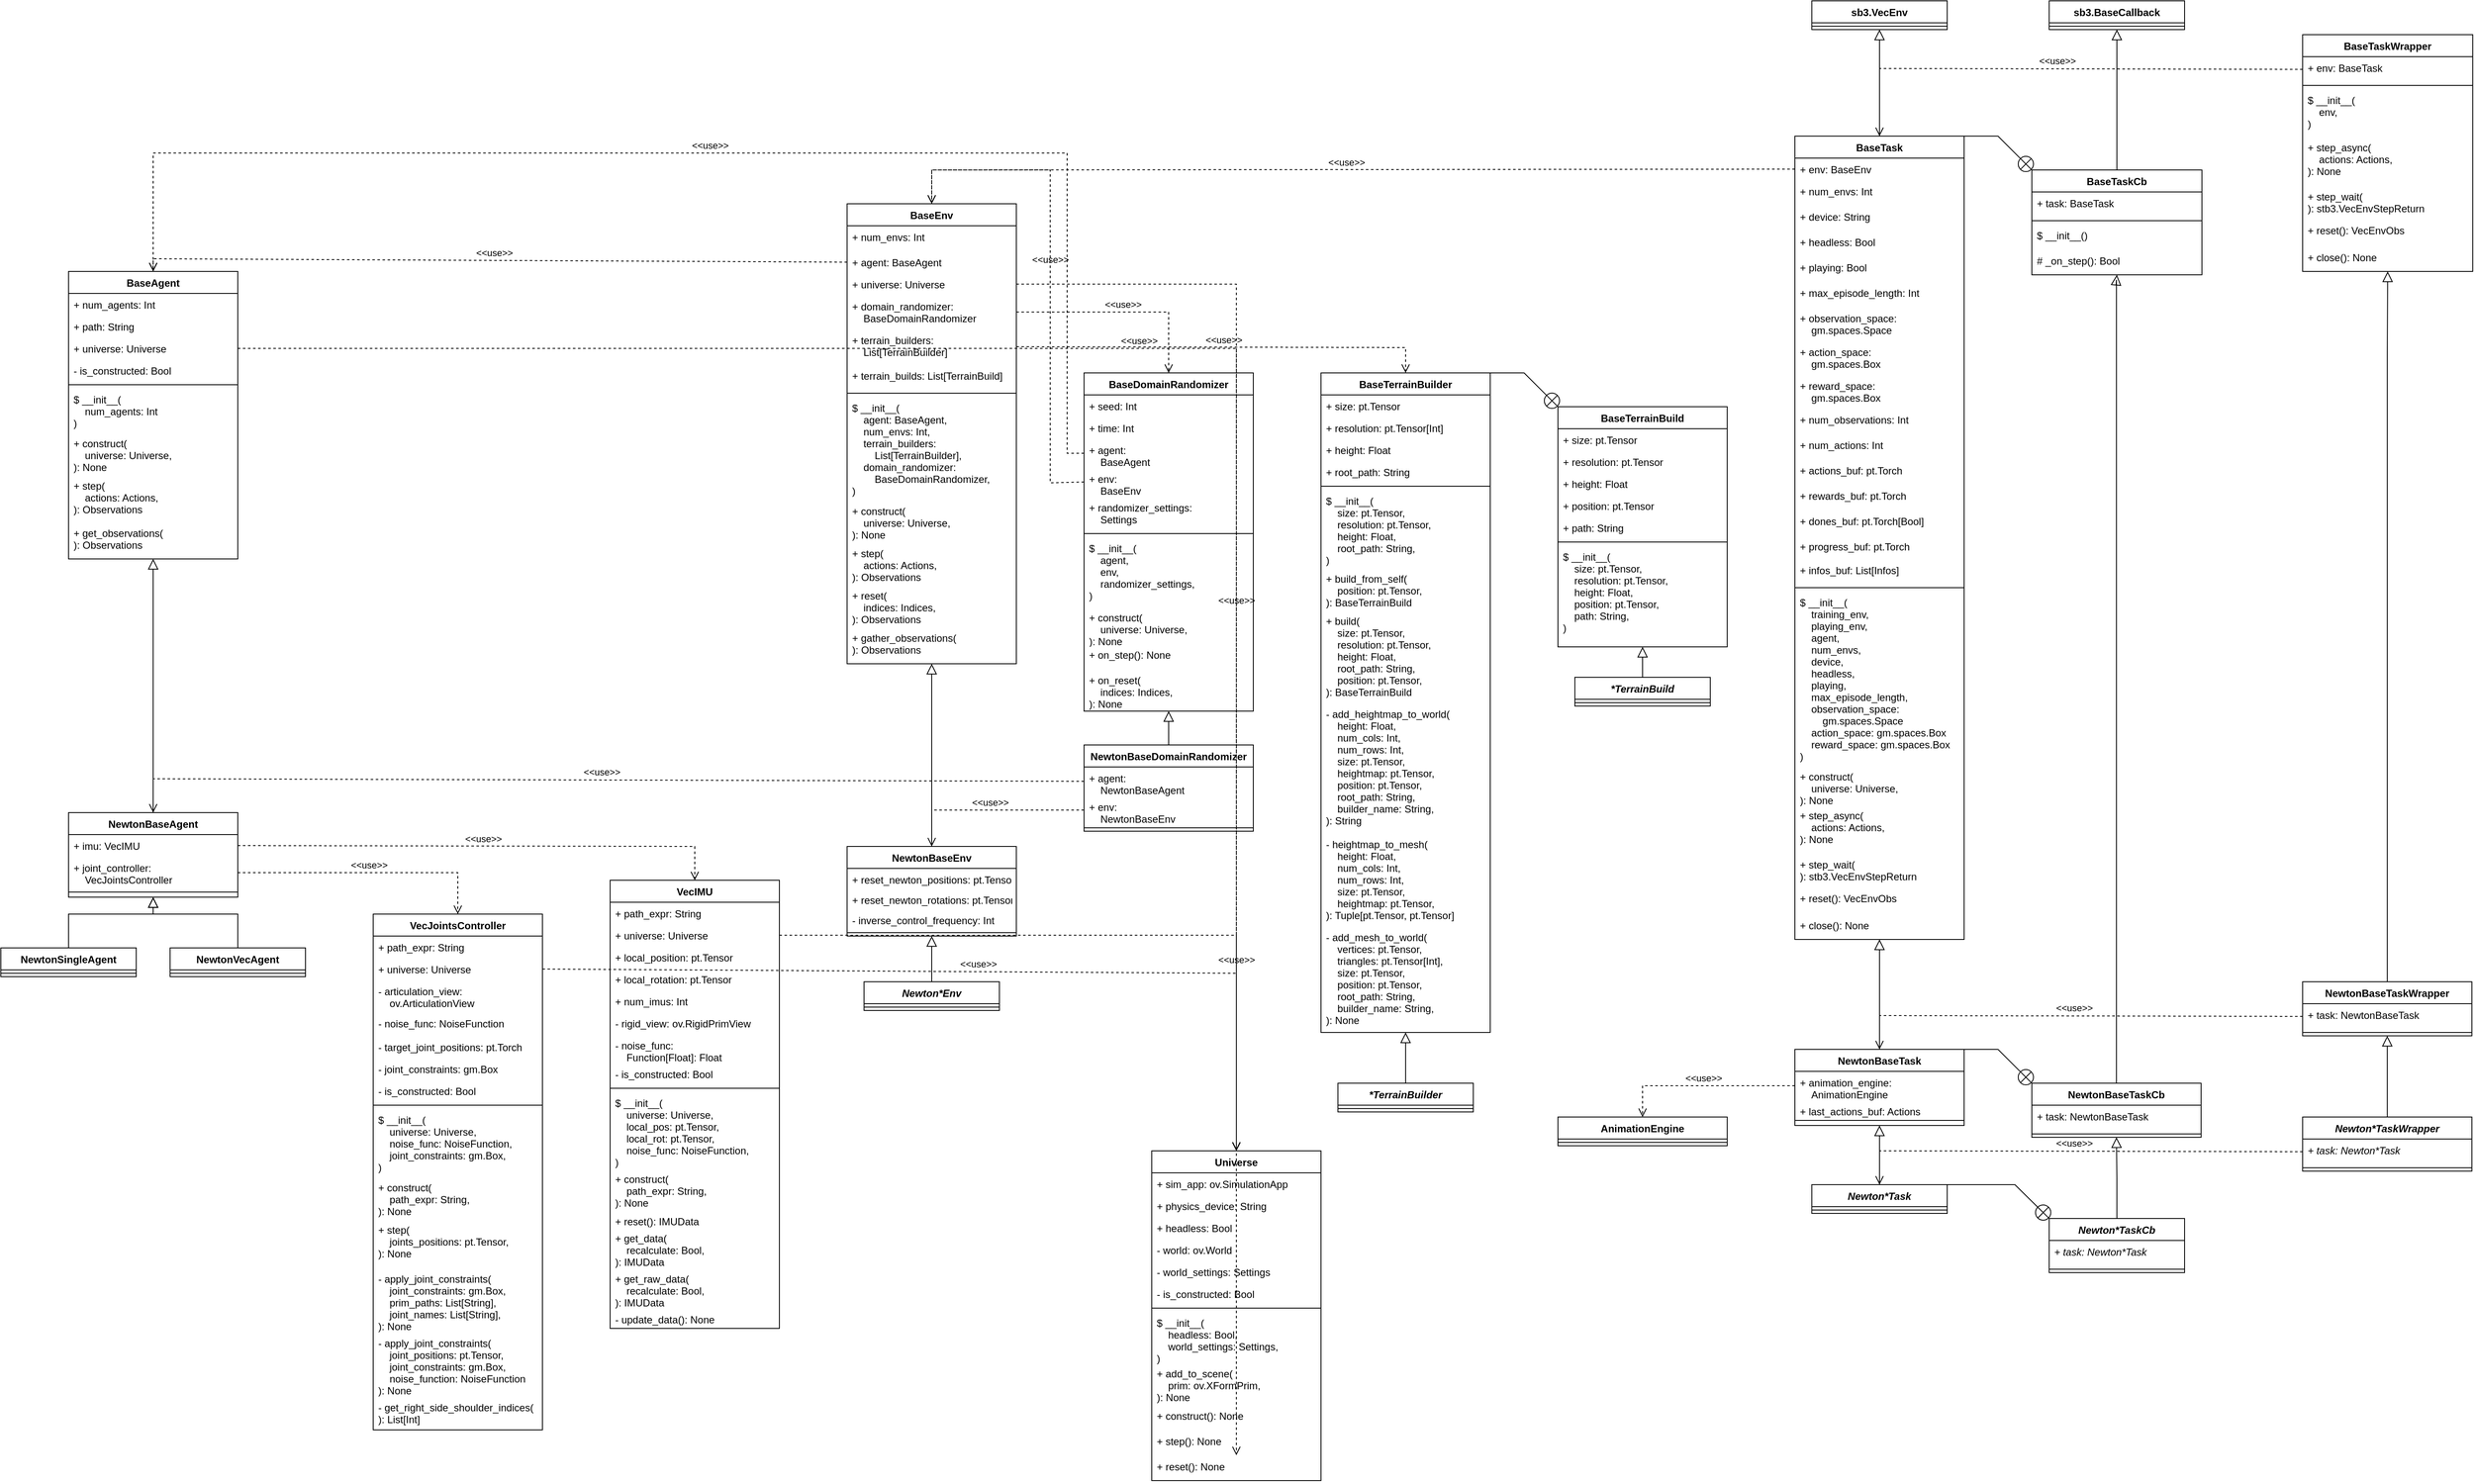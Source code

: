 <mxfile version="25.0.1">
  <diagram id="C5RBs43oDa-KdzZeNtuy" name="Simulation">
    <mxGraphModel dx="1124" dy="549" grid="1" gridSize="10" guides="1" tooltips="1" connect="1" arrows="1" fold="1" page="1" pageScale="1" pageWidth="827" pageHeight="1169" math="0" shadow="0">
      <root>
        <mxCell id="WIyWlLk6GJQsqaUBKTNV-0" />
        <mxCell id="WIyWlLk6GJQsqaUBKTNV-1" parent="WIyWlLk6GJQsqaUBKTNV-0" />
        <mxCell id="0CTnTl75vqh0oRSoPkbF-4" value="&amp;lt;&amp;lt;use&amp;gt;&amp;gt;" style="endArrow=open;startArrow=none;endFill=0;startFill=0;endSize=8;html=1;verticalAlign=bottom;dashed=1;labelBackgroundColor=none;rounded=0;exitX=0;exitY=0.5;exitDx=0;exitDy=0;entryX=0.5;entryY=0;entryDx=0;entryDy=0;" parent="WIyWlLk6GJQsqaUBKTNV-1" source="C2V4Gt5A_Fa9hkwZDNJC-235" target="zkfFHV4jXpPFQw0GAbJ--6" edge="1">
          <mxGeometry width="160" relative="1" as="geometry">
            <mxPoint x="1490" y="1207" as="sourcePoint" />
            <mxPoint x="410" y="1180" as="targetPoint" />
            <Array as="points">
              <mxPoint x="380" y="1240" />
            </Array>
          </mxGeometry>
        </mxCell>
        <mxCell id="zkfFHV4jXpPFQw0GAbJ--0" value="BaseAgent" style="swimlane;fontStyle=1;align=center;verticalAlign=top;childLayout=stackLayout;horizontal=1;startSize=26;horizontalStack=0;resizeParent=1;resizeLast=0;collapsible=1;marginBottom=0;rounded=0;shadow=0;strokeWidth=1;" parent="WIyWlLk6GJQsqaUBKTNV-1" vertex="1">
          <mxGeometry x="280" y="640" width="200" height="340" as="geometry">
            <mxRectangle x="230" y="140" width="160" height="26" as="alternateBounds" />
          </mxGeometry>
        </mxCell>
        <mxCell id="zkfFHV4jXpPFQw0GAbJ--1" value="+ num_agents: Int" style="text;align=left;verticalAlign=top;spacingLeft=4;spacingRight=4;overflow=hidden;rotatable=0;points=[[0,0.5],[1,0.5]];portConstraint=eastwest;" parent="zkfFHV4jXpPFQw0GAbJ--0" vertex="1">
          <mxGeometry y="26" width="200" height="26" as="geometry" />
        </mxCell>
        <mxCell id="zkfFHV4jXpPFQw0GAbJ--2" value="+ path: String" style="text;align=left;verticalAlign=top;spacingLeft=4;spacingRight=4;overflow=hidden;rotatable=0;points=[[0,0.5],[1,0.5]];portConstraint=eastwest;rounded=0;shadow=0;html=0;" parent="zkfFHV4jXpPFQw0GAbJ--0" vertex="1">
          <mxGeometry y="52" width="200" height="26" as="geometry" />
        </mxCell>
        <mxCell id="zkfFHV4jXpPFQw0GAbJ--3" value="+ universe: Universe" style="text;align=left;verticalAlign=top;spacingLeft=4;spacingRight=4;overflow=hidden;rotatable=0;points=[[0,0.5],[1,0.5]];portConstraint=eastwest;rounded=0;shadow=0;html=0;" parent="zkfFHV4jXpPFQw0GAbJ--0" vertex="1">
          <mxGeometry y="78" width="200" height="26" as="geometry" />
        </mxCell>
        <mxCell id="sRIITRi0GRUFGnnZ8jRt-0" value="- is_constructed: Bool" style="text;align=left;verticalAlign=top;spacingLeft=4;spacingRight=4;overflow=hidden;rotatable=0;points=[[0,0.5],[1,0.5]];portConstraint=eastwest;rounded=0;shadow=0;html=0;" parent="zkfFHV4jXpPFQw0GAbJ--0" vertex="1">
          <mxGeometry y="104" width="200" height="26" as="geometry" />
        </mxCell>
        <mxCell id="zkfFHV4jXpPFQw0GAbJ--4" value="" style="line;html=1;strokeWidth=1;align=left;verticalAlign=middle;spacingTop=-1;spacingLeft=3;spacingRight=3;rotatable=0;labelPosition=right;points=[];portConstraint=eastwest;" parent="zkfFHV4jXpPFQw0GAbJ--0" vertex="1">
          <mxGeometry y="130" width="200" height="8" as="geometry" />
        </mxCell>
        <mxCell id="zkfFHV4jXpPFQw0GAbJ--5" value="$ __init__(&#xa;    num_agents: Int&#xa;)" style="text;align=left;verticalAlign=top;spacingLeft=4;spacingRight=4;overflow=hidden;rotatable=0;points=[[0,0.5],[1,0.5]];portConstraint=eastwest;" parent="zkfFHV4jXpPFQw0GAbJ--0" vertex="1">
          <mxGeometry y="138" width="200" height="52" as="geometry" />
        </mxCell>
        <mxCell id="WYmgZ2lt331Zo_KYKc5n-0" value="+ construct(&#xa;    universe: Universe,&#xa;): None" style="text;align=left;verticalAlign=top;spacingLeft=4;spacingRight=4;overflow=hidden;rotatable=0;points=[[0,0.5],[1,0.5]];portConstraint=eastwest;" parent="zkfFHV4jXpPFQw0GAbJ--0" vertex="1">
          <mxGeometry y="190" width="200" height="50" as="geometry" />
        </mxCell>
        <mxCell id="WYmgZ2lt331Zo_KYKc5n-36" value="+ step(&#xa;    actions: Actions,&#xa;): Observations" style="text;align=left;verticalAlign=top;spacingLeft=4;spacingRight=4;overflow=hidden;rotatable=0;points=[[0,0.5],[1,0.5]];portConstraint=eastwest;" parent="zkfFHV4jXpPFQw0GAbJ--0" vertex="1">
          <mxGeometry y="240" width="200" height="56" as="geometry" />
        </mxCell>
        <mxCell id="C2V4Gt5A_Fa9hkwZDNJC-0" value="+ get_observations(&#xa;): Observations" style="text;align=left;verticalAlign=top;spacingLeft=4;spacingRight=4;overflow=hidden;rotatable=0;points=[[0,0.5],[1,0.5]];portConstraint=eastwest;" parent="zkfFHV4jXpPFQw0GAbJ--0" vertex="1">
          <mxGeometry y="296" width="200" height="44" as="geometry" />
        </mxCell>
        <mxCell id="zkfFHV4jXpPFQw0GAbJ--6" value="NewtonBaseAgent" style="swimlane;fontStyle=1;align=center;verticalAlign=top;childLayout=stackLayout;horizontal=1;startSize=26;horizontalStack=0;resizeParent=1;resizeLast=0;collapsible=1;marginBottom=0;rounded=0;shadow=0;strokeWidth=1;" parent="WIyWlLk6GJQsqaUBKTNV-1" vertex="1">
          <mxGeometry x="280" y="1280" width="200" height="100" as="geometry">
            <mxRectangle x="130" y="380" width="160" height="26" as="alternateBounds" />
          </mxGeometry>
        </mxCell>
        <mxCell id="C2V4Gt5A_Fa9hkwZDNJC-16" value="+ imu: VecIMU" style="text;align=left;verticalAlign=top;spacingLeft=4;spacingRight=4;overflow=hidden;rotatable=0;points=[[0,0.5],[1,0.5]];portConstraint=eastwest;" parent="zkfFHV4jXpPFQw0GAbJ--6" vertex="1">
          <mxGeometry y="26" width="200" height="26" as="geometry" />
        </mxCell>
        <mxCell id="C2V4Gt5A_Fa9hkwZDNJC-17" value="+ joint_controller: &#xa;    VecJointsController" style="text;align=left;verticalAlign=top;spacingLeft=4;spacingRight=4;overflow=hidden;rotatable=0;points=[[0,0.5],[1,0.5]];portConstraint=eastwest;" parent="zkfFHV4jXpPFQw0GAbJ--6" vertex="1">
          <mxGeometry y="52" width="200" height="38" as="geometry" />
        </mxCell>
        <mxCell id="zkfFHV4jXpPFQw0GAbJ--9" value="" style="line;html=1;strokeWidth=1;align=left;verticalAlign=middle;spacingTop=-1;spacingLeft=3;spacingRight=3;rotatable=0;labelPosition=right;points=[];portConstraint=eastwest;" parent="zkfFHV4jXpPFQw0GAbJ--6" vertex="1">
          <mxGeometry y="90" width="200" height="8" as="geometry" />
        </mxCell>
        <mxCell id="zkfFHV4jXpPFQw0GAbJ--12" value="" style="endArrow=block;endSize=10;endFill=0;shadow=0;strokeWidth=1;rounded=0;curved=0;edgeStyle=elbowEdgeStyle;elbow=vertical;" parent="WIyWlLk6GJQsqaUBKTNV-1" source="zkfFHV4jXpPFQw0GAbJ--6" target="zkfFHV4jXpPFQw0GAbJ--0" edge="1">
          <mxGeometry width="160" relative="1" as="geometry">
            <mxPoint x="280" y="803" as="sourcePoint" />
            <mxPoint x="280" y="803" as="targetPoint" />
          </mxGeometry>
        </mxCell>
        <mxCell id="zkfFHV4jXpPFQw0GAbJ--13" value="NewtonVecAgent" style="swimlane;fontStyle=1;align=center;verticalAlign=top;childLayout=stackLayout;horizontal=1;startSize=26;horizontalStack=0;resizeParent=1;resizeLast=0;collapsible=1;marginBottom=0;rounded=0;shadow=0;strokeWidth=1;" parent="WIyWlLk6GJQsqaUBKTNV-1" vertex="1">
          <mxGeometry x="400" y="1440" width="160" height="34" as="geometry">
            <mxRectangle x="340" y="380" width="170" height="26" as="alternateBounds" />
          </mxGeometry>
        </mxCell>
        <mxCell id="zkfFHV4jXpPFQw0GAbJ--15" value="" style="line;html=1;strokeWidth=1;align=left;verticalAlign=middle;spacingTop=-1;spacingLeft=3;spacingRight=3;rotatable=0;labelPosition=right;points=[];portConstraint=eastwest;" parent="zkfFHV4jXpPFQw0GAbJ--13" vertex="1">
          <mxGeometry y="26" width="160" height="8" as="geometry" />
        </mxCell>
        <mxCell id="zkfFHV4jXpPFQw0GAbJ--16" value="" style="endArrow=block;endSize=10;endFill=0;shadow=0;strokeWidth=1;rounded=0;curved=0;edgeStyle=elbowEdgeStyle;elbow=vertical;exitX=0.5;exitY=0;exitDx=0;exitDy=0;entryX=0.5;entryY=1;entryDx=0;entryDy=0;" parent="WIyWlLk6GJQsqaUBKTNV-1" source="zkfFHV4jXpPFQw0GAbJ--13" target="zkfFHV4jXpPFQw0GAbJ--6" edge="1">
          <mxGeometry width="160" relative="1" as="geometry">
            <mxPoint x="290" y="1213" as="sourcePoint" />
            <mxPoint x="400" y="1500" as="targetPoint" />
            <Array as="points">
              <mxPoint x="420" y="1400" />
            </Array>
          </mxGeometry>
        </mxCell>
        <mxCell id="WYmgZ2lt331Zo_KYKc5n-1" value="VecIMU" style="swimlane;fontStyle=1;align=center;verticalAlign=top;childLayout=stackLayout;horizontal=1;startSize=26;horizontalStack=0;resizeParent=1;resizeLast=0;collapsible=1;marginBottom=0;rounded=0;shadow=0;strokeWidth=1;" parent="WIyWlLk6GJQsqaUBKTNV-1" vertex="1">
          <mxGeometry x="920" y="1360" width="200" height="530" as="geometry">
            <mxRectangle x="230" y="140" width="160" height="26" as="alternateBounds" />
          </mxGeometry>
        </mxCell>
        <mxCell id="WYmgZ2lt331Zo_KYKc5n-2" value="+ path_expr: String" style="text;align=left;verticalAlign=top;spacingLeft=4;spacingRight=4;overflow=hidden;rotatable=0;points=[[0,0.5],[1,0.5]];portConstraint=eastwest;" parent="WYmgZ2lt331Zo_KYKc5n-1" vertex="1">
          <mxGeometry y="26" width="200" height="26" as="geometry" />
        </mxCell>
        <mxCell id="H8tCilP86C6Yw00kv8IR-4" value="+ universe: Universe" style="text;align=left;verticalAlign=top;spacingLeft=4;spacingRight=4;overflow=hidden;rotatable=0;points=[[0,0.5],[1,0.5]];portConstraint=eastwest;" parent="WYmgZ2lt331Zo_KYKc5n-1" vertex="1">
          <mxGeometry y="52" width="200" height="26" as="geometry" />
        </mxCell>
        <mxCell id="WYmgZ2lt331Zo_KYKc5n-3" value="+ local_position: pt.Tensor" style="text;align=left;verticalAlign=top;spacingLeft=4;spacingRight=4;overflow=hidden;rotatable=0;points=[[0,0.5],[1,0.5]];portConstraint=eastwest;rounded=0;shadow=0;html=0;" parent="WYmgZ2lt331Zo_KYKc5n-1" vertex="1">
          <mxGeometry y="78" width="200" height="26" as="geometry" />
        </mxCell>
        <mxCell id="WYmgZ2lt331Zo_KYKc5n-4" value="+ local_rotation: pt.Tensor" style="text;align=left;verticalAlign=top;spacingLeft=4;spacingRight=4;overflow=hidden;rotatable=0;points=[[0,0.5],[1,0.5]];portConstraint=eastwest;rounded=0;shadow=0;html=0;" parent="WYmgZ2lt331Zo_KYKc5n-1" vertex="1">
          <mxGeometry y="104" width="200" height="26" as="geometry" />
        </mxCell>
        <mxCell id="WYmgZ2lt331Zo_KYKc5n-28" value="+ num_imus: Int" style="text;align=left;verticalAlign=top;spacingLeft=4;spacingRight=4;overflow=hidden;rotatable=0;points=[[0,0.5],[1,0.5]];portConstraint=eastwest;rounded=0;shadow=0;html=0;" parent="WYmgZ2lt331Zo_KYKc5n-1" vertex="1">
          <mxGeometry y="130" width="200" height="26" as="geometry" />
        </mxCell>
        <mxCell id="eILheGQvL8XLCJycdza4-1" value="- rigid_view: ov.RigidPrimView" style="text;align=left;verticalAlign=top;spacingLeft=4;spacingRight=4;overflow=hidden;rotatable=0;points=[[0,0.5],[1,0.5]];portConstraint=eastwest;rounded=0;shadow=0;html=0;" vertex="1" parent="WYmgZ2lt331Zo_KYKc5n-1">
          <mxGeometry y="156" width="200" height="26" as="geometry" />
        </mxCell>
        <mxCell id="C2V4Gt5A_Fa9hkwZDNJC-56" value="- noise_func: &#xa;    Function[Float]: Float" style="text;align=left;verticalAlign=top;spacingLeft=4;spacingRight=4;overflow=hidden;rotatable=0;points=[[0,0.5],[1,0.5]];portConstraint=eastwest;rounded=0;shadow=0;html=0;" parent="WYmgZ2lt331Zo_KYKc5n-1" vertex="1">
          <mxGeometry y="182" width="200" height="34" as="geometry" />
        </mxCell>
        <mxCell id="WYmgZ2lt331Zo_KYKc5n-9" value="- is_constructed: Bool" style="text;align=left;verticalAlign=top;spacingLeft=4;spacingRight=4;overflow=hidden;rotatable=0;points=[[0,0.5],[1,0.5]];portConstraint=eastwest;rounded=0;shadow=0;html=0;" parent="WYmgZ2lt331Zo_KYKc5n-1" vertex="1">
          <mxGeometry y="216" width="200" height="26" as="geometry" />
        </mxCell>
        <mxCell id="WYmgZ2lt331Zo_KYKc5n-5" value="" style="line;html=1;strokeWidth=1;align=left;verticalAlign=middle;spacingTop=-1;spacingLeft=3;spacingRight=3;rotatable=0;labelPosition=right;points=[];portConstraint=eastwest;" parent="WYmgZ2lt331Zo_KYKc5n-1" vertex="1">
          <mxGeometry y="242" width="200" height="8" as="geometry" />
        </mxCell>
        <mxCell id="WYmgZ2lt331Zo_KYKc5n-6" value="$ __init__(&#xa;    universe: Universe,&#xa;    local_pos: pt.Tensor, &#xa;    local_rot: pt.Tensor,&#xa;    noise_func: NoiseFunction,&#xa;)" style="text;align=left;verticalAlign=top;spacingLeft=4;spacingRight=4;overflow=hidden;rotatable=0;points=[[0,0.5],[1,0.5]];portConstraint=eastwest;" parent="WYmgZ2lt331Zo_KYKc5n-1" vertex="1">
          <mxGeometry y="250" width="200" height="90" as="geometry" />
        </mxCell>
        <mxCell id="WYmgZ2lt331Zo_KYKc5n-11" value="+ construct(&#xa;    path_expr: String, &#xa;): None" style="text;align=left;verticalAlign=top;spacingLeft=4;spacingRight=4;overflow=hidden;rotatable=0;points=[[0,0.5],[1,0.5]];portConstraint=eastwest;" parent="WYmgZ2lt331Zo_KYKc5n-1" vertex="1">
          <mxGeometry y="340" width="200" height="50" as="geometry" />
        </mxCell>
        <mxCell id="eILheGQvL8XLCJycdza4-2" value="+ reset(): IMUData" style="text;align=left;verticalAlign=top;spacingLeft=4;spacingRight=4;overflow=hidden;rotatable=0;points=[[0,0.5],[1,0.5]];portConstraint=eastwest;" vertex="1" parent="WYmgZ2lt331Zo_KYKc5n-1">
          <mxGeometry y="390" width="200" height="20" as="geometry" />
        </mxCell>
        <mxCell id="WYmgZ2lt331Zo_KYKc5n-12" value="+ get_data(&#xa;    recalculate: Bool,&#xa;): IMUData" style="text;align=left;verticalAlign=top;spacingLeft=4;spacingRight=4;overflow=hidden;rotatable=0;points=[[0,0.5],[1,0.5]];portConstraint=eastwest;" parent="WYmgZ2lt331Zo_KYKc5n-1" vertex="1">
          <mxGeometry y="410" width="200" height="48" as="geometry" />
        </mxCell>
        <mxCell id="H8tCilP86C6Yw00kv8IR-5" value="+ get_raw_data(&#xa;    recalculate: Bool,&#xa;): IMUData" style="text;align=left;verticalAlign=top;spacingLeft=4;spacingRight=4;overflow=hidden;rotatable=0;points=[[0,0.5],[1,0.5]];portConstraint=eastwest;" parent="WYmgZ2lt331Zo_KYKc5n-1" vertex="1">
          <mxGeometry y="458" width="200" height="48" as="geometry" />
        </mxCell>
        <mxCell id="H8tCilP86C6Yw00kv8IR-6" value="- update_data(): None" style="text;align=left;verticalAlign=top;spacingLeft=4;spacingRight=4;overflow=hidden;rotatable=0;points=[[0,0.5],[1,0.5]];portConstraint=eastwest;" parent="WYmgZ2lt331Zo_KYKc5n-1" vertex="1">
          <mxGeometry y="506" width="200" height="22" as="geometry" />
        </mxCell>
        <mxCell id="WYmgZ2lt331Zo_KYKc5n-13" value="VecJointsController" style="swimlane;fontStyle=1;align=center;verticalAlign=top;childLayout=stackLayout;horizontal=1;startSize=26;horizontalStack=0;resizeParent=1;resizeLast=0;collapsible=1;marginBottom=0;rounded=0;shadow=0;strokeWidth=1;" parent="WIyWlLk6GJQsqaUBKTNV-1" vertex="1">
          <mxGeometry x="640" y="1400" width="200" height="610" as="geometry">
            <mxRectangle x="950" y="110" width="160" height="26" as="alternateBounds" />
          </mxGeometry>
        </mxCell>
        <mxCell id="sRIITRi0GRUFGnnZ8jRt-6" value="+ path_expr: String" style="text;align=left;verticalAlign=top;spacingLeft=4;spacingRight=4;overflow=hidden;rotatable=0;points=[[0,0.5],[1,0.5]];portConstraint=eastwest;rounded=0;shadow=0;html=0;" parent="WYmgZ2lt331Zo_KYKc5n-13" vertex="1">
          <mxGeometry y="26" width="200" height="26" as="geometry" />
        </mxCell>
        <mxCell id="WYmgZ2lt331Zo_KYKc5n-25" value="+ universe: Universe" style="text;align=left;verticalAlign=top;spacingLeft=4;spacingRight=4;overflow=hidden;rotatable=0;points=[[0,0.5],[1,0.5]];portConstraint=eastwest;rounded=0;shadow=0;html=0;" parent="WYmgZ2lt331Zo_KYKc5n-13" vertex="1">
          <mxGeometry y="52" width="200" height="26" as="geometry" />
        </mxCell>
        <mxCell id="WYmgZ2lt331Zo_KYKc5n-29" value="- articulation_view:&#xa;    ov.ArticulationView" style="text;align=left;verticalAlign=top;spacingLeft=4;spacingRight=4;overflow=hidden;rotatable=0;points=[[0,0.5],[1,0.5]];portConstraint=eastwest;rounded=0;shadow=0;html=0;" parent="WYmgZ2lt331Zo_KYKc5n-13" vertex="1">
          <mxGeometry y="78" width="200" height="38" as="geometry" />
        </mxCell>
        <mxCell id="C2V4Gt5A_Fa9hkwZDNJC-57" value="- noise_func: NoiseFunction" style="text;align=left;verticalAlign=top;spacingLeft=4;spacingRight=4;overflow=hidden;rotatable=0;points=[[0,0.5],[1,0.5]];portConstraint=eastwest;rounded=0;shadow=0;html=0;" parent="WYmgZ2lt331Zo_KYKc5n-13" vertex="1">
          <mxGeometry y="116" width="200" height="28" as="geometry" />
        </mxCell>
        <mxCell id="sRIITRi0GRUFGnnZ8jRt-9" value="- target_joint_positions: pt.Torch" style="text;align=left;verticalAlign=top;spacingLeft=4;spacingRight=4;overflow=hidden;rotatable=0;points=[[0,0.5],[1,0.5]];portConstraint=eastwest;rounded=0;shadow=0;html=0;" parent="WYmgZ2lt331Zo_KYKc5n-13" vertex="1">
          <mxGeometry y="144" width="200" height="26" as="geometry" />
        </mxCell>
        <mxCell id="H8tCilP86C6Yw00kv8IR-2" value="- joint_constraints: gm.Box" style="text;align=left;verticalAlign=top;spacingLeft=4;spacingRight=4;overflow=hidden;rotatable=0;points=[[0,0.5],[1,0.5]];portConstraint=eastwest;rounded=0;shadow=0;html=0;" parent="WYmgZ2lt331Zo_KYKc5n-13" vertex="1">
          <mxGeometry y="170" width="200" height="26" as="geometry" />
        </mxCell>
        <mxCell id="WYmgZ2lt331Zo_KYKc5n-18" value="- is_constructed: Bool" style="text;align=left;verticalAlign=top;spacingLeft=4;spacingRight=4;overflow=hidden;rotatable=0;points=[[0,0.5],[1,0.5]];portConstraint=eastwest;rounded=0;shadow=0;html=0;" parent="WYmgZ2lt331Zo_KYKc5n-13" vertex="1">
          <mxGeometry y="196" width="200" height="26" as="geometry" />
        </mxCell>
        <mxCell id="WYmgZ2lt331Zo_KYKc5n-19" value="" style="line;html=1;strokeWidth=1;align=left;verticalAlign=middle;spacingTop=-1;spacingLeft=3;spacingRight=3;rotatable=0;labelPosition=right;points=[];portConstraint=eastwest;" parent="WYmgZ2lt331Zo_KYKc5n-13" vertex="1">
          <mxGeometry y="222" width="200" height="8" as="geometry" />
        </mxCell>
        <mxCell id="WYmgZ2lt331Zo_KYKc5n-20" value="$ __init__(&#xa;    universe: Universe,&#xa;    noise_func: NoiseFunction,&#xa;    joint_constraints: gm.Box,&#xa;)" style="text;align=left;verticalAlign=top;spacingLeft=4;spacingRight=4;overflow=hidden;rotatable=0;points=[[0,0.5],[1,0.5]];portConstraint=eastwest;" parent="WYmgZ2lt331Zo_KYKc5n-13" vertex="1">
          <mxGeometry y="230" width="200" height="80" as="geometry" />
        </mxCell>
        <mxCell id="WYmgZ2lt331Zo_KYKc5n-22" value="+ construct(&#xa;    path_expr: String,&#xa;): None" style="text;align=left;verticalAlign=top;spacingLeft=4;spacingRight=4;overflow=hidden;rotatable=0;points=[[0,0.5],[1,0.5]];portConstraint=eastwest;" parent="WYmgZ2lt331Zo_KYKc5n-13" vertex="1">
          <mxGeometry y="310" width="200" height="50" as="geometry" />
        </mxCell>
        <mxCell id="sRIITRi0GRUFGnnZ8jRt-7" value="+ step(&#xa;    joints_positions: pt.Tensor,&#xa;): None" style="text;align=left;verticalAlign=top;spacingLeft=4;spacingRight=4;overflow=hidden;rotatable=0;points=[[0,0.5],[1,0.5]];portConstraint=eastwest;" parent="WYmgZ2lt331Zo_KYKc5n-13" vertex="1">
          <mxGeometry y="360" width="200" height="58" as="geometry" />
        </mxCell>
        <mxCell id="sRIITRi0GRUFGnnZ8jRt-8" value="- apply_joint_constraints(&#xa;    joint_constraints: gm.Box,&#xa;    prim_paths: List[String],&#xa;    joint_names: List[String],&#xa;): None" style="text;align=left;verticalAlign=top;spacingLeft=4;spacingRight=4;overflow=hidden;rotatable=0;points=[[0,0.5],[1,0.5]];portConstraint=eastwest;" parent="WYmgZ2lt331Zo_KYKc5n-13" vertex="1">
          <mxGeometry y="418" width="200" height="76" as="geometry" />
        </mxCell>
        <mxCell id="H8tCilP86C6Yw00kv8IR-3" value="- apply_joint_constraints(&#xa;    joint_positions: pt.Tensor,&#xa;    joint_constraints: gm.Box,&#xa;    noise_function: NoiseFunction&#xa;): None" style="text;align=left;verticalAlign=top;spacingLeft=4;spacingRight=4;overflow=hidden;rotatable=0;points=[[0,0.5],[1,0.5]];portConstraint=eastwest;" parent="WYmgZ2lt331Zo_KYKc5n-13" vertex="1">
          <mxGeometry y="494" width="200" height="76" as="geometry" />
        </mxCell>
        <mxCell id="eILheGQvL8XLCJycdza4-0" value="- get_right_side_shoulder_indices(&#xa;): List[Int]" style="text;align=left;verticalAlign=top;spacingLeft=4;spacingRight=4;overflow=hidden;rotatable=0;points=[[0,0.5],[1,0.5]];portConstraint=eastwest;" vertex="1" parent="WYmgZ2lt331Zo_KYKc5n-13">
          <mxGeometry y="570" width="200" height="40" as="geometry" />
        </mxCell>
        <mxCell id="C2V4Gt5A_Fa9hkwZDNJC-9" value="NewtonSingleAgent" style="swimlane;fontStyle=1;align=center;verticalAlign=top;childLayout=stackLayout;horizontal=1;startSize=26;horizontalStack=0;resizeParent=1;resizeLast=0;collapsible=1;marginBottom=0;rounded=0;shadow=0;strokeWidth=1;" parent="WIyWlLk6GJQsqaUBKTNV-1" vertex="1">
          <mxGeometry x="200" y="1440" width="160" height="34" as="geometry">
            <mxRectangle x="340" y="380" width="170" height="26" as="alternateBounds" />
          </mxGeometry>
        </mxCell>
        <mxCell id="C2V4Gt5A_Fa9hkwZDNJC-10" value="" style="line;html=1;strokeWidth=1;align=left;verticalAlign=middle;spacingTop=-1;spacingLeft=3;spacingRight=3;rotatable=0;labelPosition=right;points=[];portConstraint=eastwest;" parent="C2V4Gt5A_Fa9hkwZDNJC-9" vertex="1">
          <mxGeometry y="26" width="160" height="8" as="geometry" />
        </mxCell>
        <mxCell id="C2V4Gt5A_Fa9hkwZDNJC-15" value="" style="endArrow=block;endSize=10;endFill=0;shadow=0;strokeWidth=1;rounded=0;curved=0;edgeStyle=elbowEdgeStyle;elbow=vertical;exitX=0.5;exitY=0;exitDx=0;exitDy=0;entryX=0.5;entryY=1;entryDx=0;entryDy=0;" parent="WIyWlLk6GJQsqaUBKTNV-1" source="C2V4Gt5A_Fa9hkwZDNJC-9" target="zkfFHV4jXpPFQw0GAbJ--6" edge="1">
          <mxGeometry width="160" relative="1" as="geometry">
            <mxPoint x="490" y="1450" as="sourcePoint" />
            <mxPoint x="350" y="1500" as="targetPoint" />
            <Array as="points">
              <mxPoint x="340" y="1400" />
            </Array>
          </mxGeometry>
        </mxCell>
        <mxCell id="C2V4Gt5A_Fa9hkwZDNJC-21" value="&amp;lt;&amp;lt;use&amp;gt;&amp;gt;" style="endArrow=open;startArrow=none;endFill=0;startFill=0;endSize=8;html=1;verticalAlign=bottom;dashed=1;labelBackgroundColor=none;rounded=0;exitX=1;exitY=0.5;exitDx=0;exitDy=0;entryX=0.5;entryY=0;entryDx=0;entryDy=0;" parent="WIyWlLk6GJQsqaUBKTNV-1" source="C2V4Gt5A_Fa9hkwZDNJC-16" target="WYmgZ2lt331Zo_KYKc5n-1" edge="1">
          <mxGeometry width="160" relative="1" as="geometry">
            <mxPoint x="660" y="1230" as="sourcePoint" />
            <mxPoint x="820" y="1230" as="targetPoint" />
            <Array as="points">
              <mxPoint x="1020" y="1320" />
            </Array>
          </mxGeometry>
        </mxCell>
        <mxCell id="C2V4Gt5A_Fa9hkwZDNJC-22" value="&amp;lt;&amp;lt;use&amp;gt;&amp;gt;" style="endArrow=open;startArrow=none;endFill=0;startFill=0;endSize=8;html=1;verticalAlign=bottom;dashed=1;labelBackgroundColor=none;rounded=0;exitX=1;exitY=0.5;exitDx=0;exitDy=0;entryX=0.5;entryY=0;entryDx=0;entryDy=0;" parent="WIyWlLk6GJQsqaUBKTNV-1" source="C2V4Gt5A_Fa9hkwZDNJC-17" target="WYmgZ2lt331Zo_KYKc5n-13" edge="1">
          <mxGeometry width="160" relative="1" as="geometry">
            <mxPoint x="470" y="1249" as="sourcePoint" />
            <mxPoint x="970" y="1290" as="targetPoint" />
            <Array as="points">
              <mxPoint x="740" y="1351" />
            </Array>
          </mxGeometry>
        </mxCell>
        <mxCell id="C2V4Gt5A_Fa9hkwZDNJC-27" value="BaseEnv" style="swimlane;fontStyle=1;align=center;verticalAlign=top;childLayout=stackLayout;horizontal=1;startSize=26;horizontalStack=0;resizeParent=1;resizeLast=0;collapsible=1;marginBottom=0;rounded=0;shadow=0;strokeWidth=1;" parent="WIyWlLk6GJQsqaUBKTNV-1" vertex="1">
          <mxGeometry x="1200" y="560" width="200" height="544" as="geometry">
            <mxRectangle x="230" y="140" width="160" height="26" as="alternateBounds" />
          </mxGeometry>
        </mxCell>
        <mxCell id="C2V4Gt5A_Fa9hkwZDNJC-40" value="+ num_envs: Int" style="text;align=left;verticalAlign=top;spacingLeft=4;spacingRight=4;overflow=hidden;rotatable=0;points=[[0,0.5],[1,0.5]];portConstraint=eastwest;rounded=0;shadow=0;html=0;" parent="C2V4Gt5A_Fa9hkwZDNJC-27" vertex="1">
          <mxGeometry y="26" width="200" height="30" as="geometry" />
        </mxCell>
        <mxCell id="C2V4Gt5A_Fa9hkwZDNJC-37" value="+ agent: BaseAgent" style="text;align=left;verticalAlign=top;spacingLeft=4;spacingRight=4;overflow=hidden;rotatable=0;points=[[0,0.5],[1,0.5]];portConstraint=eastwest;rounded=0;shadow=0;html=0;" parent="C2V4Gt5A_Fa9hkwZDNJC-27" vertex="1">
          <mxGeometry y="56" width="200" height="26" as="geometry" />
        </mxCell>
        <mxCell id="C2V4Gt5A_Fa9hkwZDNJC-30" value="+ universe: Universe" style="text;align=left;verticalAlign=top;spacingLeft=4;spacingRight=4;overflow=hidden;rotatable=0;points=[[0,0.5],[1,0.5]];portConstraint=eastwest;rounded=0;shadow=0;html=0;" parent="C2V4Gt5A_Fa9hkwZDNJC-27" vertex="1">
          <mxGeometry y="82" width="200" height="26" as="geometry" />
        </mxCell>
        <mxCell id="C2V4Gt5A_Fa9hkwZDNJC-29" value="+ domain_randomizer:&#xa;    BaseDomainRandomizer" style="text;align=left;verticalAlign=top;spacingLeft=4;spacingRight=4;overflow=hidden;rotatable=0;points=[[0,0.5],[1,0.5]];portConstraint=eastwest;rounded=0;shadow=0;html=0;" parent="C2V4Gt5A_Fa9hkwZDNJC-27" vertex="1">
          <mxGeometry y="108" width="200" height="40" as="geometry" />
        </mxCell>
        <mxCell id="C2V4Gt5A_Fa9hkwZDNJC-28" value="+ terrain_builders: &#xa;    List[TerrainBuilder]" style="text;align=left;verticalAlign=top;spacingLeft=4;spacingRight=4;overflow=hidden;rotatable=0;points=[[0,0.5],[1,0.5]];portConstraint=eastwest;" parent="C2V4Gt5A_Fa9hkwZDNJC-27" vertex="1">
          <mxGeometry y="148" width="200" height="42" as="geometry" />
        </mxCell>
        <mxCell id="sRIITRi0GRUFGnnZ8jRt-1" value="+ terrain_builds: List[TerrainBuild]" style="text;align=left;verticalAlign=top;spacingLeft=4;spacingRight=4;overflow=hidden;rotatable=0;points=[[0,0.5],[1,0.5]];portConstraint=eastwest;" parent="C2V4Gt5A_Fa9hkwZDNJC-27" vertex="1">
          <mxGeometry y="190" width="200" height="30" as="geometry" />
        </mxCell>
        <mxCell id="C2V4Gt5A_Fa9hkwZDNJC-31" value="" style="line;html=1;strokeWidth=1;align=left;verticalAlign=middle;spacingTop=-1;spacingLeft=3;spacingRight=3;rotatable=0;labelPosition=right;points=[];portConstraint=eastwest;" parent="C2V4Gt5A_Fa9hkwZDNJC-27" vertex="1">
          <mxGeometry y="220" width="200" height="8" as="geometry" />
        </mxCell>
        <mxCell id="C2V4Gt5A_Fa9hkwZDNJC-32" value="$ __init__(&#xa;    agent: BaseAgent,&#xa;    num_envs: Int, &#xa;    terrain_builders: &#xa;        List[TerrainBuilder], &#xa;    domain_randomizer:&#xa;        BaseDomainRandomizer,&#xa;)" style="text;align=left;verticalAlign=top;spacingLeft=4;spacingRight=4;overflow=hidden;rotatable=0;points=[[0,0.5],[1,0.5]];portConstraint=eastwest;" parent="C2V4Gt5A_Fa9hkwZDNJC-27" vertex="1">
          <mxGeometry y="228" width="200" height="122" as="geometry" />
        </mxCell>
        <mxCell id="C2V4Gt5A_Fa9hkwZDNJC-33" value="+ construct(&#xa;    universe: Universe,&#xa;): None" style="text;align=left;verticalAlign=top;spacingLeft=4;spacingRight=4;overflow=hidden;rotatable=0;points=[[0,0.5],[1,0.5]];portConstraint=eastwest;" parent="C2V4Gt5A_Fa9hkwZDNJC-27" vertex="1">
          <mxGeometry y="350" width="200" height="50" as="geometry" />
        </mxCell>
        <mxCell id="C2V4Gt5A_Fa9hkwZDNJC-34" value="+ step(&#xa;    actions: Actions,&#xa;): Observations" style="text;align=left;verticalAlign=top;spacingLeft=4;spacingRight=4;overflow=hidden;rotatable=0;points=[[0,0.5],[1,0.5]];portConstraint=eastwest;" parent="C2V4Gt5A_Fa9hkwZDNJC-27" vertex="1">
          <mxGeometry y="400" width="200" height="50" as="geometry" />
        </mxCell>
        <mxCell id="C2V4Gt5A_Fa9hkwZDNJC-35" value="+ reset(&#xa;    indices: Indices,    &#xa;): Observations" style="text;align=left;verticalAlign=top;spacingLeft=4;spacingRight=4;overflow=hidden;rotatable=0;points=[[0,0.5],[1,0.5]];portConstraint=eastwest;" parent="C2V4Gt5A_Fa9hkwZDNJC-27" vertex="1">
          <mxGeometry y="450" width="200" height="50" as="geometry" />
        </mxCell>
        <mxCell id="C2V4Gt5A_Fa9hkwZDNJC-36" value="+ gather_observations(&#xa;): Observations" style="text;align=left;verticalAlign=top;spacingLeft=4;spacingRight=4;overflow=hidden;rotatable=0;points=[[0,0.5],[1,0.5]];portConstraint=eastwest;" parent="C2V4Gt5A_Fa9hkwZDNJC-27" vertex="1">
          <mxGeometry y="500" width="200" height="44" as="geometry" />
        </mxCell>
        <mxCell id="C2V4Gt5A_Fa9hkwZDNJC-43" value="&amp;lt;&amp;lt;use&amp;gt;&amp;gt;" style="endArrow=open;startArrow=none;endFill=0;startFill=0;endSize=8;html=1;verticalAlign=bottom;dashed=1;labelBackgroundColor=none;rounded=0;exitX=0;exitY=0.5;exitDx=0;exitDy=0;entryX=0.5;entryY=0;entryDx=0;entryDy=0;" parent="WIyWlLk6GJQsqaUBKTNV-1" source="C2V4Gt5A_Fa9hkwZDNJC-37" target="zkfFHV4jXpPFQw0GAbJ--0" edge="1">
          <mxGeometry width="160" relative="1" as="geometry">
            <mxPoint x="470" y="1089" as="sourcePoint" />
            <mxPoint x="970" y="1130" as="targetPoint" />
            <Array as="points">
              <mxPoint x="380" y="625" />
            </Array>
          </mxGeometry>
        </mxCell>
        <mxCell id="C2V4Gt5A_Fa9hkwZDNJC-44" value="BaseTerrainBuilder" style="swimlane;fontStyle=1;align=center;verticalAlign=top;childLayout=stackLayout;horizontal=1;startSize=26;horizontalStack=0;resizeParent=1;resizeLast=0;collapsible=1;marginBottom=0;rounded=0;shadow=0;strokeWidth=1;" parent="WIyWlLk6GJQsqaUBKTNV-1" vertex="1">
          <mxGeometry x="1760" y="760" width="200" height="780" as="geometry">
            <mxRectangle x="950" y="110" width="160" height="26" as="alternateBounds" />
          </mxGeometry>
        </mxCell>
        <mxCell id="C2V4Gt5A_Fa9hkwZDNJC-45" value="+ size: pt.Tensor" style="text;align=left;verticalAlign=top;spacingLeft=4;spacingRight=4;overflow=hidden;rotatable=0;points=[[0,0.5],[1,0.5]];portConstraint=eastwest;rounded=0;shadow=0;html=0;" parent="C2V4Gt5A_Fa9hkwZDNJC-44" vertex="1">
          <mxGeometry y="26" width="200" height="26" as="geometry" />
        </mxCell>
        <mxCell id="C2V4Gt5A_Fa9hkwZDNJC-46" value="+ resolution: pt.Tensor[Int]" style="text;align=left;verticalAlign=top;spacingLeft=4;spacingRight=4;overflow=hidden;rotatable=0;points=[[0,0.5],[1,0.5]];portConstraint=eastwest;rounded=0;shadow=0;html=0;" parent="C2V4Gt5A_Fa9hkwZDNJC-44" vertex="1">
          <mxGeometry y="52" width="200" height="26" as="geometry" />
        </mxCell>
        <mxCell id="C2V4Gt5A_Fa9hkwZDNJC-58" value="+ height: Float" style="text;align=left;verticalAlign=top;spacingLeft=4;spacingRight=4;overflow=hidden;rotatable=0;points=[[0,0.5],[1,0.5]];portConstraint=eastwest;rounded=0;shadow=0;html=0;" parent="C2V4Gt5A_Fa9hkwZDNJC-44" vertex="1">
          <mxGeometry y="78" width="200" height="26" as="geometry" />
        </mxCell>
        <mxCell id="C2V4Gt5A_Fa9hkwZDNJC-59" value="+ root_path: String" style="text;align=left;verticalAlign=top;spacingLeft=4;spacingRight=4;overflow=hidden;rotatable=0;points=[[0,0.5],[1,0.5]];portConstraint=eastwest;rounded=0;shadow=0;html=0;" parent="C2V4Gt5A_Fa9hkwZDNJC-44" vertex="1">
          <mxGeometry y="104" width="200" height="26" as="geometry" />
        </mxCell>
        <mxCell id="C2V4Gt5A_Fa9hkwZDNJC-49" value="" style="line;html=1;strokeWidth=1;align=left;verticalAlign=middle;spacingTop=-1;spacingLeft=3;spacingRight=3;rotatable=0;labelPosition=right;points=[];portConstraint=eastwest;" parent="C2V4Gt5A_Fa9hkwZDNJC-44" vertex="1">
          <mxGeometry y="130" width="200" height="8" as="geometry" />
        </mxCell>
        <mxCell id="C2V4Gt5A_Fa9hkwZDNJC-50" value="$ __init__(&#xa;    size: pt.Tensor,&#xa;    resolution: pt.Tensor,&#xa;    height: Float,&#xa;    root_path: String,&#xa;)" style="text;align=left;verticalAlign=top;spacingLeft=4;spacingRight=4;overflow=hidden;rotatable=0;points=[[0,0.5],[1,0.5]];portConstraint=eastwest;" parent="C2V4Gt5A_Fa9hkwZDNJC-44" vertex="1">
          <mxGeometry y="138" width="200" height="92" as="geometry" />
        </mxCell>
        <mxCell id="C2V4Gt5A_Fa9hkwZDNJC-52" value="+ build_from_self(&#xa;    position: pt.Tensor,&#xa;): BaseTerrainBuild" style="text;align=left;verticalAlign=top;spacingLeft=4;spacingRight=4;overflow=hidden;rotatable=0;points=[[0,0.5],[1,0.5]];portConstraint=eastwest;" parent="C2V4Gt5A_Fa9hkwZDNJC-44" vertex="1">
          <mxGeometry y="230" width="200" height="50" as="geometry" />
        </mxCell>
        <mxCell id="C2V4Gt5A_Fa9hkwZDNJC-53" value="+ build(&#xa;    size: pt.Tensor,&#xa;    resolution: pt.Tensor,&#xa;    height: Float,&#xa;    root_path: String,&#xa;    position: pt.Tensor,&#xa;): BaseTerrainBuild" style="text;align=left;verticalAlign=top;spacingLeft=4;spacingRight=4;overflow=hidden;rotatable=0;points=[[0,0.5],[1,0.5]];portConstraint=eastwest;" parent="C2V4Gt5A_Fa9hkwZDNJC-44" vertex="1">
          <mxGeometry y="280" width="200" height="110" as="geometry" />
        </mxCell>
        <mxCell id="C2V4Gt5A_Fa9hkwZDNJC-54" value="- add_heightmap_to_world(&#xa;    height: Float,&#xa;    num_cols: Int,&#xa;    num_rows: Int,&#xa;    size: pt.Tensor,&#xa;    heightmap: pt.Tensor,&#xa;    position: pt.Tensor,&#xa;    root_path: String,&#xa;    builder_name: String,&#xa;): String" style="text;align=left;verticalAlign=top;spacingLeft=4;spacingRight=4;overflow=hidden;rotatable=0;points=[[0,0.5],[1,0.5]];portConstraint=eastwest;" parent="C2V4Gt5A_Fa9hkwZDNJC-44" vertex="1">
          <mxGeometry y="390" width="200" height="154" as="geometry" />
        </mxCell>
        <mxCell id="C2V4Gt5A_Fa9hkwZDNJC-60" value="- heightmap_to_mesh(&#xa;    height: Float,&#xa;    num_cols: Int,&#xa;    num_rows: Int,&#xa;    size: pt.Tensor,&#xa;    heightmap: pt.Tensor,&#xa;): Tuple[pt.Tensor, pt.Tensor]" style="text;align=left;verticalAlign=top;spacingLeft=4;spacingRight=4;overflow=hidden;rotatable=0;points=[[0,0.5],[1,0.5]];portConstraint=eastwest;" parent="C2V4Gt5A_Fa9hkwZDNJC-44" vertex="1">
          <mxGeometry y="544" width="200" height="110" as="geometry" />
        </mxCell>
        <mxCell id="C2V4Gt5A_Fa9hkwZDNJC-61" value="- add_mesh_to_world(&#xa;    vertices: pt.Tensor,&#xa;    triangles: pt.Tensor[Int],&#xa;    size: pt.Tensor,&#xa;    position: pt.Tensor,&#xa;    root_path: String,&#xa;    builder_name: String,&#xa;): None" style="text;align=left;verticalAlign=top;spacingLeft=4;spacingRight=4;overflow=hidden;rotatable=0;points=[[0,0.5],[1,0.5]];portConstraint=eastwest;" parent="C2V4Gt5A_Fa9hkwZDNJC-44" vertex="1">
          <mxGeometry y="654" width="200" height="120" as="geometry" />
        </mxCell>
        <mxCell id="C2V4Gt5A_Fa9hkwZDNJC-62" value="BaseTerrainBuild" style="swimlane;fontStyle=1;align=center;verticalAlign=top;childLayout=stackLayout;horizontal=1;startSize=26;horizontalStack=0;resizeParent=1;resizeLast=0;collapsible=1;marginBottom=0;rounded=0;shadow=0;strokeWidth=1;" parent="WIyWlLk6GJQsqaUBKTNV-1" vertex="1">
          <mxGeometry x="2040" y="800" width="200" height="284" as="geometry">
            <mxRectangle x="950" y="110" width="160" height="26" as="alternateBounds" />
          </mxGeometry>
        </mxCell>
        <mxCell id="C2V4Gt5A_Fa9hkwZDNJC-63" value="+ size: pt.Tensor" style="text;align=left;verticalAlign=top;spacingLeft=4;spacingRight=4;overflow=hidden;rotatable=0;points=[[0,0.5],[1,0.5]];portConstraint=eastwest;rounded=0;shadow=0;html=0;" parent="C2V4Gt5A_Fa9hkwZDNJC-62" vertex="1">
          <mxGeometry y="26" width="200" height="26" as="geometry" />
        </mxCell>
        <mxCell id="C2V4Gt5A_Fa9hkwZDNJC-64" value="+ resolution: pt.Tensor" style="text;align=left;verticalAlign=top;spacingLeft=4;spacingRight=4;overflow=hidden;rotatable=0;points=[[0,0.5],[1,0.5]];portConstraint=eastwest;rounded=0;shadow=0;html=0;" parent="C2V4Gt5A_Fa9hkwZDNJC-62" vertex="1">
          <mxGeometry y="52" width="200" height="26" as="geometry" />
        </mxCell>
        <mxCell id="C2V4Gt5A_Fa9hkwZDNJC-65" value="+ height: Float" style="text;align=left;verticalAlign=top;spacingLeft=4;spacingRight=4;overflow=hidden;rotatable=0;points=[[0,0.5],[1,0.5]];portConstraint=eastwest;rounded=0;shadow=0;html=0;" parent="C2V4Gt5A_Fa9hkwZDNJC-62" vertex="1">
          <mxGeometry y="78" width="200" height="26" as="geometry" />
        </mxCell>
        <mxCell id="C2V4Gt5A_Fa9hkwZDNJC-75" value="+ position: pt.Tensor" style="text;align=left;verticalAlign=top;spacingLeft=4;spacingRight=4;overflow=hidden;rotatable=0;points=[[0,0.5],[1,0.5]];portConstraint=eastwest;rounded=0;shadow=0;html=0;" parent="C2V4Gt5A_Fa9hkwZDNJC-62" vertex="1">
          <mxGeometry y="104" width="200" height="26" as="geometry" />
        </mxCell>
        <mxCell id="C2V4Gt5A_Fa9hkwZDNJC-66" value="+ path: String" style="text;align=left;verticalAlign=top;spacingLeft=4;spacingRight=4;overflow=hidden;rotatable=0;points=[[0,0.5],[1,0.5]];portConstraint=eastwest;rounded=0;shadow=0;html=0;" parent="C2V4Gt5A_Fa9hkwZDNJC-62" vertex="1">
          <mxGeometry y="130" width="200" height="26" as="geometry" />
        </mxCell>
        <mxCell id="C2V4Gt5A_Fa9hkwZDNJC-67" value="" style="line;html=1;strokeWidth=1;align=left;verticalAlign=middle;spacingTop=-1;spacingLeft=3;spacingRight=3;rotatable=0;labelPosition=right;points=[];portConstraint=eastwest;" parent="C2V4Gt5A_Fa9hkwZDNJC-62" vertex="1">
          <mxGeometry y="156" width="200" height="8" as="geometry" />
        </mxCell>
        <mxCell id="C2V4Gt5A_Fa9hkwZDNJC-68" value="$ __init__(&#xa;    size: pt.Tensor,&#xa;    resolution: pt.Tensor,&#xa;    height: Float,&#xa;    position: pt.Tensor,&#xa;    path: String,&#xa;)" style="text;align=left;verticalAlign=top;spacingLeft=4;spacingRight=4;overflow=hidden;rotatable=0;points=[[0,0.5],[1,0.5]];portConstraint=eastwest;" parent="C2V4Gt5A_Fa9hkwZDNJC-62" vertex="1">
          <mxGeometry y="164" width="200" height="120" as="geometry" />
        </mxCell>
        <mxCell id="C2V4Gt5A_Fa9hkwZDNJC-76" value="" style="endArrow=circlePlus;startArrow=none;endFill=0;startFill=0;endSize=8;html=1;labelBackgroundColor=none;rounded=0;exitX=1;exitY=0;exitDx=0;exitDy=0;entryX=0;entryY=0;entryDx=0;entryDy=0;" parent="WIyWlLk6GJQsqaUBKTNV-1" source="C2V4Gt5A_Fa9hkwZDNJC-44" target="C2V4Gt5A_Fa9hkwZDNJC-62" edge="1">
          <mxGeometry width="160" relative="1" as="geometry">
            <mxPoint x="1270" y="1620" as="sourcePoint" />
            <mxPoint x="2020" y="820" as="targetPoint" />
            <Array as="points">
              <mxPoint x="2000" y="760" />
            </Array>
          </mxGeometry>
        </mxCell>
        <mxCell id="C2V4Gt5A_Fa9hkwZDNJC-77" value="&amp;lt;&amp;lt;use&amp;gt;&amp;gt;" style="endArrow=open;startArrow=none;endFill=0;startFill=0;endSize=8;html=1;verticalAlign=bottom;dashed=1;labelBackgroundColor=none;rounded=0;entryX=0.5;entryY=0;entryDx=0;entryDy=0;exitX=1;exitY=0.5;exitDx=0;exitDy=0;" parent="WIyWlLk6GJQsqaUBKTNV-1" source="C2V4Gt5A_Fa9hkwZDNJC-28" target="C2V4Gt5A_Fa9hkwZDNJC-44" edge="1">
          <mxGeometry width="160" relative="1" as="geometry">
            <mxPoint x="1270" y="620" as="sourcePoint" />
            <mxPoint x="1570" y="660" as="targetPoint" />
            <Array as="points">
              <mxPoint x="1860" y="730" />
            </Array>
          </mxGeometry>
        </mxCell>
        <mxCell id="C2V4Gt5A_Fa9hkwZDNJC-78" value="BaseDomainRandomizer" style="swimlane;fontStyle=1;align=center;verticalAlign=top;childLayout=stackLayout;horizontal=1;startSize=26;horizontalStack=0;resizeParent=1;resizeLast=0;collapsible=1;marginBottom=0;rounded=0;shadow=0;strokeWidth=1;" parent="WIyWlLk6GJQsqaUBKTNV-1" vertex="1">
          <mxGeometry x="1480" y="760" width="200" height="400" as="geometry">
            <mxRectangle x="950" y="110" width="160" height="26" as="alternateBounds" />
          </mxGeometry>
        </mxCell>
        <mxCell id="eILheGQvL8XLCJycdza4-3" value="+ seed: Int" style="text;align=left;verticalAlign=top;spacingLeft=4;spacingRight=4;overflow=hidden;rotatable=0;points=[[0,0.5],[1,0.5]];portConstraint=eastwest;rounded=0;shadow=0;html=0;" vertex="1" parent="C2V4Gt5A_Fa9hkwZDNJC-78">
          <mxGeometry y="26" width="200" height="26" as="geometry" />
        </mxCell>
        <mxCell id="C2V4Gt5A_Fa9hkwZDNJC-222" value="+ time: Int" style="text;align=left;verticalAlign=top;spacingLeft=4;spacingRight=4;overflow=hidden;rotatable=0;points=[[0,0.5],[1,0.5]];portConstraint=eastwest;rounded=0;shadow=0;html=0;" parent="C2V4Gt5A_Fa9hkwZDNJC-78" vertex="1">
          <mxGeometry y="52" width="200" height="26" as="geometry" />
        </mxCell>
        <mxCell id="C2V4Gt5A_Fa9hkwZDNJC-221" value="+ agent: &#xa;    BaseAgent" style="text;align=left;verticalAlign=top;spacingLeft=4;spacingRight=4;overflow=hidden;rotatable=0;points=[[0,0.5],[1,0.5]];portConstraint=eastwest;rounded=0;shadow=0;html=0;" parent="C2V4Gt5A_Fa9hkwZDNJC-78" vertex="1">
          <mxGeometry y="78" width="200" height="34" as="geometry" />
        </mxCell>
        <mxCell id="C2V4Gt5A_Fa9hkwZDNJC-224" value="+ env: &#xa;    BaseEnv" style="text;align=left;verticalAlign=top;spacingLeft=4;spacingRight=4;overflow=hidden;rotatable=0;points=[[0,0.5],[1,0.5]];portConstraint=eastwest;rounded=0;shadow=0;html=0;" parent="C2V4Gt5A_Fa9hkwZDNJC-78" vertex="1">
          <mxGeometry y="112" width="200" height="34" as="geometry" />
        </mxCell>
        <mxCell id="C2V4Gt5A_Fa9hkwZDNJC-39" value="+ randomizer_settings:&#xa;    Settings" style="text;align=left;verticalAlign=top;spacingLeft=4;spacingRight=4;overflow=hidden;rotatable=0;points=[[0,0.5],[1,0.5]];portConstraint=eastwest;rounded=0;shadow=0;html=0;" parent="C2V4Gt5A_Fa9hkwZDNJC-78" vertex="1">
          <mxGeometry y="146" width="200" height="40" as="geometry" />
        </mxCell>
        <mxCell id="C2V4Gt5A_Fa9hkwZDNJC-85" value="" style="line;html=1;strokeWidth=1;align=left;verticalAlign=middle;spacingTop=-1;spacingLeft=3;spacingRight=3;rotatable=0;labelPosition=right;points=[];portConstraint=eastwest;" parent="C2V4Gt5A_Fa9hkwZDNJC-78" vertex="1">
          <mxGeometry y="186" width="200" height="8" as="geometry" />
        </mxCell>
        <mxCell id="C2V4Gt5A_Fa9hkwZDNJC-223" value="$ __init__(&#xa;    agent,&#xa;    env,&#xa;    randomizer_settings,&#xa;)" style="text;align=left;verticalAlign=top;spacingLeft=4;spacingRight=4;overflow=hidden;rotatable=0;points=[[0,0.5],[1,0.5]];portConstraint=eastwest;" parent="C2V4Gt5A_Fa9hkwZDNJC-78" vertex="1">
          <mxGeometry y="194" width="200" height="82" as="geometry" />
        </mxCell>
        <mxCell id="eILheGQvL8XLCJycdza4-4" value="+ construct(&#xa;    universe: Universe,&#xa;): None" style="text;align=left;verticalAlign=top;spacingLeft=4;spacingRight=4;overflow=hidden;rotatable=0;points=[[0,0.5],[1,0.5]];portConstraint=eastwest;rounded=0;shadow=0;html=0;" vertex="1" parent="C2V4Gt5A_Fa9hkwZDNJC-78">
          <mxGeometry y="276" width="200" height="44" as="geometry" />
        </mxCell>
        <mxCell id="C2V4Gt5A_Fa9hkwZDNJC-233" value="+ on_step(): None" style="text;align=left;verticalAlign=top;spacingLeft=4;spacingRight=4;overflow=hidden;rotatable=0;points=[[0,0.5],[1,0.5]];portConstraint=eastwest;rounded=0;shadow=0;html=0;" parent="C2V4Gt5A_Fa9hkwZDNJC-78" vertex="1">
          <mxGeometry y="320" width="200" height="30" as="geometry" />
        </mxCell>
        <mxCell id="C2V4Gt5A_Fa9hkwZDNJC-234" value="+ on_reset(&#xa;    indices: Indices,&#xa;): None" style="text;align=left;verticalAlign=top;spacingLeft=4;spacingRight=4;overflow=hidden;rotatable=0;points=[[0,0.5],[1,0.5]];portConstraint=eastwest;rounded=0;shadow=0;html=0;" parent="C2V4Gt5A_Fa9hkwZDNJC-78" vertex="1">
          <mxGeometry y="350" width="200" height="50" as="geometry" />
        </mxCell>
        <mxCell id="C2V4Gt5A_Fa9hkwZDNJC-87" value="&amp;lt;&amp;lt;use&amp;gt;&amp;gt;" style="endArrow=open;startArrow=none;endFill=0;startFill=0;endSize=8;html=1;verticalAlign=bottom;dashed=1;labelBackgroundColor=none;rounded=0;entryX=0.5;entryY=0;entryDx=0;entryDy=0;exitX=1;exitY=0.5;exitDx=0;exitDy=0;" parent="WIyWlLk6GJQsqaUBKTNV-1" source="C2V4Gt5A_Fa9hkwZDNJC-29" target="C2V4Gt5A_Fa9hkwZDNJC-78" edge="1">
          <mxGeometry width="160" relative="1" as="geometry">
            <mxPoint x="1210" y="699" as="sourcePoint" />
            <mxPoint x="1610" y="730" as="targetPoint" />
            <Array as="points">
              <mxPoint x="1580" y="688" />
            </Array>
          </mxGeometry>
        </mxCell>
        <mxCell id="C2V4Gt5A_Fa9hkwZDNJC-88" value="*TerrainBuild" style="swimlane;fontStyle=3;align=center;verticalAlign=top;childLayout=stackLayout;horizontal=1;startSize=26;horizontalStack=0;resizeParent=1;resizeLast=0;collapsible=1;marginBottom=0;rounded=0;shadow=0;strokeWidth=1;" parent="WIyWlLk6GJQsqaUBKTNV-1" vertex="1">
          <mxGeometry x="2060" y="1120" width="160" height="34" as="geometry">
            <mxRectangle x="950" y="110" width="160" height="26" as="alternateBounds" />
          </mxGeometry>
        </mxCell>
        <mxCell id="C2V4Gt5A_Fa9hkwZDNJC-95" value="" style="line;html=1;strokeWidth=1;align=left;verticalAlign=middle;spacingTop=-1;spacingLeft=3;spacingRight=3;rotatable=0;labelPosition=right;points=[];portConstraint=eastwest;" parent="C2V4Gt5A_Fa9hkwZDNJC-88" vertex="1">
          <mxGeometry y="26" width="160" height="8" as="geometry" />
        </mxCell>
        <mxCell id="C2V4Gt5A_Fa9hkwZDNJC-97" value="" style="endArrow=block;endSize=10;endFill=0;shadow=0;strokeWidth=1;rounded=0;curved=0;edgeStyle=elbowEdgeStyle;elbow=vertical;entryX=0.5;entryY=1;entryDx=0;entryDy=0;exitX=0.5;exitY=0;exitDx=0;exitDy=0;" parent="WIyWlLk6GJQsqaUBKTNV-1" source="C2V4Gt5A_Fa9hkwZDNJC-88" target="C2V4Gt5A_Fa9hkwZDNJC-62" edge="1">
          <mxGeometry width="160" relative="1" as="geometry">
            <mxPoint x="2150" y="1110" as="sourcePoint" />
            <mxPoint x="2140" y="1110" as="targetPoint" />
            <Array as="points">
              <mxPoint x="2140" y="1110" />
            </Array>
          </mxGeometry>
        </mxCell>
        <mxCell id="C2V4Gt5A_Fa9hkwZDNJC-99" value="*TerrainBuilder" style="swimlane;fontStyle=3;align=center;verticalAlign=top;childLayout=stackLayout;horizontal=1;startSize=26;horizontalStack=0;resizeParent=1;resizeLast=0;collapsible=1;marginBottom=0;rounded=0;shadow=0;strokeWidth=1;" parent="WIyWlLk6GJQsqaUBKTNV-1" vertex="1">
          <mxGeometry x="1780" y="1600" width="160" height="34" as="geometry">
            <mxRectangle x="950" y="110" width="160" height="26" as="alternateBounds" />
          </mxGeometry>
        </mxCell>
        <mxCell id="C2V4Gt5A_Fa9hkwZDNJC-100" value="" style="line;html=1;strokeWidth=1;align=left;verticalAlign=middle;spacingTop=-1;spacingLeft=3;spacingRight=3;rotatable=0;labelPosition=right;points=[];portConstraint=eastwest;" parent="C2V4Gt5A_Fa9hkwZDNJC-99" vertex="1">
          <mxGeometry y="26" width="160" height="8" as="geometry" />
        </mxCell>
        <mxCell id="C2V4Gt5A_Fa9hkwZDNJC-101" value="" style="endArrow=block;endSize=10;endFill=0;shadow=0;strokeWidth=1;rounded=0;curved=0;edgeStyle=elbowEdgeStyle;elbow=vertical;exitX=0.5;exitY=0;exitDx=0;exitDy=0;entryX=0.5;entryY=1;entryDx=0;entryDy=0;" parent="WIyWlLk6GJQsqaUBKTNV-1" source="C2V4Gt5A_Fa9hkwZDNJC-99" target="C2V4Gt5A_Fa9hkwZDNJC-44" edge="1">
          <mxGeometry width="160" relative="1" as="geometry">
            <mxPoint x="1759.75" y="1680" as="sourcePoint" />
            <mxPoint x="1870" y="1580" as="targetPoint" />
            <Array as="points" />
          </mxGeometry>
        </mxCell>
        <mxCell id="C2V4Gt5A_Fa9hkwZDNJC-105" value="NewtonBaseEnv" style="swimlane;fontStyle=1;align=center;verticalAlign=top;childLayout=stackLayout;horizontal=1;startSize=26;horizontalStack=0;resizeParent=1;resizeLast=0;collapsible=1;marginBottom=0;rounded=0;shadow=0;strokeWidth=1;" parent="WIyWlLk6GJQsqaUBKTNV-1" vertex="1">
          <mxGeometry x="1200" y="1320" width="200" height="106" as="geometry">
            <mxRectangle x="950" y="110" width="160" height="26" as="alternateBounds" />
          </mxGeometry>
        </mxCell>
        <mxCell id="H8tCilP86C6Yw00kv8IR-7" value="+ reset_newton_positions: pt.Tensor" style="text;align=left;verticalAlign=top;spacingLeft=4;spacingRight=4;overflow=hidden;rotatable=0;points=[[0,0.5],[1,0.5]];portConstraint=eastwest;rounded=0;shadow=0;html=0;" parent="C2V4Gt5A_Fa9hkwZDNJC-105" vertex="1">
          <mxGeometry y="26" width="200" height="24" as="geometry" />
        </mxCell>
        <mxCell id="H8tCilP86C6Yw00kv8IR-8" value="+ reset_newton_rotations: pt.Tensor" style="text;align=left;verticalAlign=top;spacingLeft=4;spacingRight=4;overflow=hidden;rotatable=0;points=[[0,0.5],[1,0.5]];portConstraint=eastwest;rounded=0;shadow=0;html=0;" parent="C2V4Gt5A_Fa9hkwZDNJC-105" vertex="1">
          <mxGeometry y="50" width="200" height="24" as="geometry" />
        </mxCell>
        <mxCell id="H8tCilP86C6Yw00kv8IR-9" value="- inverse_control_frequency: Int" style="text;align=left;verticalAlign=top;spacingLeft=4;spacingRight=4;overflow=hidden;rotatable=0;points=[[0,0.5],[1,0.5]];portConstraint=eastwest;rounded=0;shadow=0;html=0;" parent="C2V4Gt5A_Fa9hkwZDNJC-105" vertex="1">
          <mxGeometry y="74" width="200" height="24" as="geometry" />
        </mxCell>
        <mxCell id="C2V4Gt5A_Fa9hkwZDNJC-106" value="" style="line;html=1;strokeWidth=1;align=left;verticalAlign=middle;spacingTop=-1;spacingLeft=3;spacingRight=3;rotatable=0;labelPosition=right;points=[];portConstraint=eastwest;" parent="C2V4Gt5A_Fa9hkwZDNJC-105" vertex="1">
          <mxGeometry y="98" width="200" height="8" as="geometry" />
        </mxCell>
        <mxCell id="C2V4Gt5A_Fa9hkwZDNJC-107" value="" style="endArrow=block;endSize=10;endFill=0;shadow=0;strokeWidth=1;rounded=0;curved=0;edgeStyle=elbowEdgeStyle;elbow=vertical;exitX=0.5;exitY=0;exitDx=0;exitDy=0;entryX=0.5;entryY=1;entryDx=0;entryDy=0;" parent="WIyWlLk6GJQsqaUBKTNV-1" source="C2V4Gt5A_Fa9hkwZDNJC-105" target="C2V4Gt5A_Fa9hkwZDNJC-27" edge="1">
          <mxGeometry width="160" relative="1" as="geometry">
            <mxPoint x="1370" y="1206" as="sourcePoint" />
            <mxPoint x="1370" y="1160" as="targetPoint" />
            <Array as="points" />
          </mxGeometry>
        </mxCell>
        <mxCell id="C2V4Gt5A_Fa9hkwZDNJC-108" value="Newton*Env" style="swimlane;fontStyle=3;align=center;verticalAlign=top;childLayout=stackLayout;horizontal=1;startSize=26;horizontalStack=0;resizeParent=1;resizeLast=0;collapsible=1;marginBottom=0;rounded=0;shadow=0;strokeWidth=1;" parent="WIyWlLk6GJQsqaUBKTNV-1" vertex="1">
          <mxGeometry x="1220" y="1480" width="160" height="34" as="geometry">
            <mxRectangle x="950" y="110" width="160" height="26" as="alternateBounds" />
          </mxGeometry>
        </mxCell>
        <mxCell id="C2V4Gt5A_Fa9hkwZDNJC-109" value="" style="line;html=1;strokeWidth=1;align=left;verticalAlign=middle;spacingTop=-1;spacingLeft=3;spacingRight=3;rotatable=0;labelPosition=right;points=[];portConstraint=eastwest;" parent="C2V4Gt5A_Fa9hkwZDNJC-108" vertex="1">
          <mxGeometry y="26" width="160" height="8" as="geometry" />
        </mxCell>
        <mxCell id="C2V4Gt5A_Fa9hkwZDNJC-110" value="" style="endArrow=block;endSize=10;endFill=0;shadow=0;strokeWidth=1;rounded=0;curved=0;edgeStyle=elbowEdgeStyle;elbow=vertical;exitX=0.5;exitY=0;exitDx=0;exitDy=0;entryX=0.5;entryY=1;entryDx=0;entryDy=0;" parent="WIyWlLk6GJQsqaUBKTNV-1" source="C2V4Gt5A_Fa9hkwZDNJC-108" target="C2V4Gt5A_Fa9hkwZDNJC-105" edge="1">
          <mxGeometry width="160" relative="1" as="geometry">
            <mxPoint x="1279.76" y="1314" as="sourcePoint" />
            <mxPoint x="1279.76" y="1290" as="targetPoint" />
            <Array as="points" />
          </mxGeometry>
        </mxCell>
        <mxCell id="C2V4Gt5A_Fa9hkwZDNJC-111" value="BaseTask" style="swimlane;fontStyle=1;align=center;verticalAlign=top;childLayout=stackLayout;horizontal=1;startSize=26;horizontalStack=0;resizeParent=1;resizeLast=0;collapsible=1;marginBottom=0;rounded=0;shadow=0;strokeWidth=1;" parent="WIyWlLk6GJQsqaUBKTNV-1" vertex="1">
          <mxGeometry x="2320" y="480" width="200" height="950" as="geometry">
            <mxRectangle x="230" y="140" width="160" height="26" as="alternateBounds" />
          </mxGeometry>
        </mxCell>
        <mxCell id="C2V4Gt5A_Fa9hkwZDNJC-112" value="+ env: BaseEnv" style="text;align=left;verticalAlign=top;spacingLeft=4;spacingRight=4;overflow=hidden;rotatable=0;points=[[0,0.5],[1,0.5]];portConstraint=eastwest;rounded=0;shadow=0;html=0;" parent="C2V4Gt5A_Fa9hkwZDNJC-111" vertex="1">
          <mxGeometry y="26" width="200" height="26" as="geometry" />
        </mxCell>
        <mxCell id="C2V4Gt5A_Fa9hkwZDNJC-114" value="+ num_envs: Int" style="text;align=left;verticalAlign=top;spacingLeft=4;spacingRight=4;overflow=hidden;rotatable=0;points=[[0,0.5],[1,0.5]];portConstraint=eastwest;rounded=0;shadow=0;html=0;" parent="C2V4Gt5A_Fa9hkwZDNJC-111" vertex="1">
          <mxGeometry y="52" width="200" height="30" as="geometry" />
        </mxCell>
        <mxCell id="C2V4Gt5A_Fa9hkwZDNJC-130" value="+ device: String" style="text;align=left;verticalAlign=top;spacingLeft=4;spacingRight=4;overflow=hidden;rotatable=0;points=[[0,0.5],[1,0.5]];portConstraint=eastwest;rounded=0;shadow=0;html=0;" parent="C2V4Gt5A_Fa9hkwZDNJC-111" vertex="1">
          <mxGeometry y="82" width="200" height="30" as="geometry" />
        </mxCell>
        <mxCell id="C2V4Gt5A_Fa9hkwZDNJC-131" value="+ headless: Bool" style="text;align=left;verticalAlign=top;spacingLeft=4;spacingRight=4;overflow=hidden;rotatable=0;points=[[0,0.5],[1,0.5]];portConstraint=eastwest;rounded=0;shadow=0;html=0;" parent="C2V4Gt5A_Fa9hkwZDNJC-111" vertex="1">
          <mxGeometry y="112" width="200" height="30" as="geometry" />
        </mxCell>
        <mxCell id="C2V4Gt5A_Fa9hkwZDNJC-132" value="+ playing: Bool" style="text;align=left;verticalAlign=top;spacingLeft=4;spacingRight=4;overflow=hidden;rotatable=0;points=[[0,0.5],[1,0.5]];portConstraint=eastwest;rounded=0;shadow=0;html=0;" parent="C2V4Gt5A_Fa9hkwZDNJC-111" vertex="1">
          <mxGeometry y="142" width="200" height="30" as="geometry" />
        </mxCell>
        <mxCell id="C2V4Gt5A_Fa9hkwZDNJC-115" value="+ max_episode_length: Int" style="text;align=left;verticalAlign=top;spacingLeft=4;spacingRight=4;overflow=hidden;rotatable=0;points=[[0,0.5],[1,0.5]];portConstraint=eastwest;" parent="C2V4Gt5A_Fa9hkwZDNJC-111" vertex="1">
          <mxGeometry y="172" width="200" height="30" as="geometry" />
        </mxCell>
        <mxCell id="C2V4Gt5A_Fa9hkwZDNJC-117" value="+ observation_space:&#xa;    gm.spaces.Space&#xa;" style="text;align=left;verticalAlign=top;spacingLeft=4;spacingRight=4;overflow=hidden;rotatable=0;points=[[0,0.5],[1,0.5]];portConstraint=eastwest;rounded=0;shadow=0;html=0;" parent="C2V4Gt5A_Fa9hkwZDNJC-111" vertex="1">
          <mxGeometry y="202" width="200" height="40" as="geometry" />
        </mxCell>
        <mxCell id="C2V4Gt5A_Fa9hkwZDNJC-133" value="+ action_space:&#xa;    gm.spaces.Box&#xa;" style="text;align=left;verticalAlign=top;spacingLeft=4;spacingRight=4;overflow=hidden;rotatable=0;points=[[0,0.5],[1,0.5]];portConstraint=eastwest;rounded=0;shadow=0;html=0;" parent="C2V4Gt5A_Fa9hkwZDNJC-111" vertex="1">
          <mxGeometry y="242" width="200" height="40" as="geometry" />
        </mxCell>
        <mxCell id="C2V4Gt5A_Fa9hkwZDNJC-134" value="+ reward_space:&#xa;    gm.spaces.Box&#xa;" style="text;align=left;verticalAlign=top;spacingLeft=4;spacingRight=4;overflow=hidden;rotatable=0;points=[[0,0.5],[1,0.5]];portConstraint=eastwest;rounded=0;shadow=0;html=0;" parent="C2V4Gt5A_Fa9hkwZDNJC-111" vertex="1">
          <mxGeometry y="282" width="200" height="40" as="geometry" />
        </mxCell>
        <mxCell id="C2V4Gt5A_Fa9hkwZDNJC-135" value="+ num_observations: Int" style="text;align=left;verticalAlign=top;spacingLeft=4;spacingRight=4;overflow=hidden;rotatable=0;points=[[0,0.5],[1,0.5]];portConstraint=eastwest;rounded=0;shadow=0;html=0;" parent="C2V4Gt5A_Fa9hkwZDNJC-111" vertex="1">
          <mxGeometry y="322" width="200" height="30" as="geometry" />
        </mxCell>
        <mxCell id="C2V4Gt5A_Fa9hkwZDNJC-136" value="+ num_actions: Int" style="text;align=left;verticalAlign=top;spacingLeft=4;spacingRight=4;overflow=hidden;rotatable=0;points=[[0,0.5],[1,0.5]];portConstraint=eastwest;rounded=0;shadow=0;html=0;" parent="C2V4Gt5A_Fa9hkwZDNJC-111" vertex="1">
          <mxGeometry y="352" width="200" height="30" as="geometry" />
        </mxCell>
        <mxCell id="C2V4Gt5A_Fa9hkwZDNJC-137" value="+ actions_buf: pt.Torch" style="text;align=left;verticalAlign=top;spacingLeft=4;spacingRight=4;overflow=hidden;rotatable=0;points=[[0,0.5],[1,0.5]];portConstraint=eastwest;rounded=0;shadow=0;html=0;" parent="C2V4Gt5A_Fa9hkwZDNJC-111" vertex="1">
          <mxGeometry y="382" width="200" height="30" as="geometry" />
        </mxCell>
        <mxCell id="C2V4Gt5A_Fa9hkwZDNJC-139" value="+ rewards_buf: pt.Torch" style="text;align=left;verticalAlign=top;spacingLeft=4;spacingRight=4;overflow=hidden;rotatable=0;points=[[0,0.5],[1,0.5]];portConstraint=eastwest;rounded=0;shadow=0;html=0;" parent="C2V4Gt5A_Fa9hkwZDNJC-111" vertex="1">
          <mxGeometry y="412" width="200" height="30" as="geometry" />
        </mxCell>
        <mxCell id="C2V4Gt5A_Fa9hkwZDNJC-138" value="+ dones_buf: pt.Torch[Bool]" style="text;align=left;verticalAlign=top;spacingLeft=4;spacingRight=4;overflow=hidden;rotatable=0;points=[[0,0.5],[1,0.5]];portConstraint=eastwest;rounded=0;shadow=0;html=0;" parent="C2V4Gt5A_Fa9hkwZDNJC-111" vertex="1">
          <mxGeometry y="442" width="200" height="30" as="geometry" />
        </mxCell>
        <mxCell id="C2V4Gt5A_Fa9hkwZDNJC-140" value="+ progress_buf: pt.Torch" style="text;align=left;verticalAlign=top;spacingLeft=4;spacingRight=4;overflow=hidden;rotatable=0;points=[[0,0.5],[1,0.5]];portConstraint=eastwest;rounded=0;shadow=0;html=0;" parent="C2V4Gt5A_Fa9hkwZDNJC-111" vertex="1">
          <mxGeometry y="472" width="200" height="28" as="geometry" />
        </mxCell>
        <mxCell id="C2V4Gt5A_Fa9hkwZDNJC-141" value="+ infos_buf: List[Infos]" style="text;align=left;verticalAlign=top;spacingLeft=4;spacingRight=4;overflow=hidden;rotatable=0;points=[[0,0.5],[1,0.5]];portConstraint=eastwest;rounded=0;shadow=0;html=0;" parent="C2V4Gt5A_Fa9hkwZDNJC-111" vertex="1">
          <mxGeometry y="500" width="200" height="30" as="geometry" />
        </mxCell>
        <mxCell id="C2V4Gt5A_Fa9hkwZDNJC-120" value="" style="line;html=1;strokeWidth=1;align=left;verticalAlign=middle;spacingTop=-1;spacingLeft=3;spacingRight=3;rotatable=0;labelPosition=right;points=[];portConstraint=eastwest;" parent="C2V4Gt5A_Fa9hkwZDNJC-111" vertex="1">
          <mxGeometry y="530" width="200" height="8" as="geometry" />
        </mxCell>
        <mxCell id="C2V4Gt5A_Fa9hkwZDNJC-121" value="$ __init__(&#xa;    training_env,&#xa;    playing_env,&#xa;    agent,&#xa;    num_envs,&#xa;    device,&#xa;    headless,&#xa;    playing,&#xa;    max_episode_length,&#xa;    observation_space: &#xa;        gm.spaces.Space&#xa;    action_space: gm.spaces.Box&#xa;    reward_space: gm.spaces.Box&#xa;)" style="text;align=left;verticalAlign=top;spacingLeft=4;spacingRight=4;overflow=hidden;rotatable=0;points=[[0,0.5],[1,0.5]];portConstraint=eastwest;" parent="C2V4Gt5A_Fa9hkwZDNJC-111" vertex="1">
          <mxGeometry y="538" width="200" height="206" as="geometry" />
        </mxCell>
        <mxCell id="C2V4Gt5A_Fa9hkwZDNJC-123" value="+ construct(&#xa;    universe: Universe,&#xa;): None" style="text;align=left;verticalAlign=top;spacingLeft=4;spacingRight=4;overflow=hidden;rotatable=0;points=[[0,0.5],[1,0.5]];portConstraint=eastwest;" parent="C2V4Gt5A_Fa9hkwZDNJC-111" vertex="1">
          <mxGeometry y="744" width="200" height="46" as="geometry" />
        </mxCell>
        <mxCell id="C2V4Gt5A_Fa9hkwZDNJC-124" value="+ step_async(&#xa;    actions: Actions,&#xa;): None" style="text;align=left;verticalAlign=top;spacingLeft=4;spacingRight=4;overflow=hidden;rotatable=0;points=[[0,0.5],[1,0.5]];portConstraint=eastwest;" parent="C2V4Gt5A_Fa9hkwZDNJC-111" vertex="1">
          <mxGeometry y="790" width="200" height="58" as="geometry" />
        </mxCell>
        <mxCell id="C2V4Gt5A_Fa9hkwZDNJC-142" value="+ step_wait(&#xa;): stb3.VecEnvStepReturn" style="text;align=left;verticalAlign=top;spacingLeft=4;spacingRight=4;overflow=hidden;rotatable=0;points=[[0,0.5],[1,0.5]];portConstraint=eastwest;" parent="C2V4Gt5A_Fa9hkwZDNJC-111" vertex="1">
          <mxGeometry y="848" width="200" height="40" as="geometry" />
        </mxCell>
        <mxCell id="C2V4Gt5A_Fa9hkwZDNJC-125" value="+ reset(): VecEnvObs" style="text;align=left;verticalAlign=top;spacingLeft=4;spacingRight=4;overflow=hidden;rotatable=0;points=[[0,0.5],[1,0.5]];portConstraint=eastwest;" parent="C2V4Gt5A_Fa9hkwZDNJC-111" vertex="1">
          <mxGeometry y="888" width="200" height="32" as="geometry" />
        </mxCell>
        <mxCell id="C2V4Gt5A_Fa9hkwZDNJC-126" value="+ close(): None" style="text;align=left;verticalAlign=top;spacingLeft=4;spacingRight=4;overflow=hidden;rotatable=0;points=[[0,0.5],[1,0.5]];portConstraint=eastwest;" parent="C2V4Gt5A_Fa9hkwZDNJC-111" vertex="1">
          <mxGeometry y="920" width="200" height="30" as="geometry" />
        </mxCell>
        <mxCell id="C2V4Gt5A_Fa9hkwZDNJC-127" value="sb3.VecEnv" style="swimlane;fontStyle=1;align=center;verticalAlign=top;childLayout=stackLayout;horizontal=1;startSize=26;horizontalStack=0;resizeParent=1;resizeLast=0;collapsible=1;marginBottom=0;rounded=0;shadow=0;strokeWidth=1;" parent="WIyWlLk6GJQsqaUBKTNV-1" vertex="1">
          <mxGeometry x="2340" y="320" width="160" height="34" as="geometry">
            <mxRectangle x="950" y="110" width="160" height="26" as="alternateBounds" />
          </mxGeometry>
        </mxCell>
        <mxCell id="C2V4Gt5A_Fa9hkwZDNJC-128" value="" style="line;html=1;strokeWidth=1;align=left;verticalAlign=middle;spacingTop=-1;spacingLeft=3;spacingRight=3;rotatable=0;labelPosition=right;points=[];portConstraint=eastwest;" parent="C2V4Gt5A_Fa9hkwZDNJC-127" vertex="1">
          <mxGeometry y="26" width="160" height="8" as="geometry" />
        </mxCell>
        <mxCell id="C2V4Gt5A_Fa9hkwZDNJC-129" value="" style="endArrow=block;endSize=10;endFill=0;shadow=0;strokeWidth=1;rounded=0;curved=0;edgeStyle=elbowEdgeStyle;elbow=vertical;exitX=0.5;exitY=0;exitDx=0;exitDy=0;entryX=0.5;entryY=1;entryDx=0;entryDy=0;" parent="WIyWlLk6GJQsqaUBKTNV-1" source="C2V4Gt5A_Fa9hkwZDNJC-111" target="C2V4Gt5A_Fa9hkwZDNJC-127" edge="1">
          <mxGeometry width="160" relative="1" as="geometry">
            <mxPoint x="2070" y="496" as="sourcePoint" />
            <mxPoint x="2070" y="450" as="targetPoint" />
            <Array as="points">
              <mxPoint x="2420" y="460" />
            </Array>
          </mxGeometry>
        </mxCell>
        <mxCell id="C2V4Gt5A_Fa9hkwZDNJC-150" value="&amp;lt;&amp;lt;use&amp;gt;&amp;gt;" style="endArrow=open;startArrow=none;endFill=0;startFill=0;endSize=8;html=1;verticalAlign=bottom;dashed=1;labelBackgroundColor=none;rounded=0;exitX=0;exitY=0.5;exitDx=0;exitDy=0;entryX=0.5;entryY=0;entryDx=0;entryDy=0;" parent="WIyWlLk6GJQsqaUBKTNV-1" source="C2V4Gt5A_Fa9hkwZDNJC-112" target="C2V4Gt5A_Fa9hkwZDNJC-27" edge="1">
          <mxGeometry width="160" relative="1" as="geometry">
            <mxPoint x="1710" y="430" as="sourcePoint" />
            <mxPoint x="890" y="445" as="targetPoint" />
            <Array as="points">
              <mxPoint x="1300" y="520" />
            </Array>
          </mxGeometry>
        </mxCell>
        <mxCell id="C2V4Gt5A_Fa9hkwZDNJC-152" value="NewtonBaseTask" style="swimlane;fontStyle=1;align=center;verticalAlign=top;childLayout=stackLayout;horizontal=1;startSize=26;horizontalStack=0;resizeParent=1;resizeLast=0;collapsible=1;marginBottom=0;rounded=0;shadow=0;strokeWidth=1;" parent="WIyWlLk6GJQsqaUBKTNV-1" vertex="1">
          <mxGeometry x="2320" y="1560" width="200" height="90" as="geometry">
            <mxRectangle x="950" y="110" width="160" height="26" as="alternateBounds" />
          </mxGeometry>
        </mxCell>
        <mxCell id="C2V4Gt5A_Fa9hkwZDNJC-155" value="+ animation_engine: &#xa;    AnimationEngine&#xa;" style="text;align=left;verticalAlign=top;spacingLeft=4;spacingRight=4;overflow=hidden;rotatable=0;points=[[0,0.5],[1,0.5]];portConstraint=eastwest;rounded=0;shadow=0;html=0;" parent="C2V4Gt5A_Fa9hkwZDNJC-152" vertex="1">
          <mxGeometry y="26" width="200" height="34" as="geometry" />
        </mxCell>
        <mxCell id="H8tCilP86C6Yw00kv8IR-10" value="+ last_actions_buf: Actions &#xa;" style="text;align=left;verticalAlign=top;spacingLeft=4;spacingRight=4;overflow=hidden;rotatable=0;points=[[0,0.5],[1,0.5]];portConstraint=eastwest;rounded=0;shadow=0;html=0;" parent="C2V4Gt5A_Fa9hkwZDNJC-152" vertex="1">
          <mxGeometry y="60" width="200" height="20" as="geometry" />
        </mxCell>
        <mxCell id="C2V4Gt5A_Fa9hkwZDNJC-153" value="" style="line;html=1;strokeWidth=1;align=left;verticalAlign=middle;spacingTop=-1;spacingLeft=3;spacingRight=3;rotatable=0;labelPosition=right;points=[];portConstraint=eastwest;" parent="C2V4Gt5A_Fa9hkwZDNJC-152" vertex="1">
          <mxGeometry y="80" width="200" height="8" as="geometry" />
        </mxCell>
        <mxCell id="C2V4Gt5A_Fa9hkwZDNJC-154" value="" style="endArrow=block;endSize=10;endFill=0;shadow=0;strokeWidth=1;rounded=0;curved=0;edgeStyle=elbowEdgeStyle;elbow=vertical;exitX=0.5;exitY=0;exitDx=0;exitDy=0;entryX=0.5;entryY=1;entryDx=0;entryDy=0;" parent="WIyWlLk6GJQsqaUBKTNV-1" source="C2V4Gt5A_Fa9hkwZDNJC-152" target="C2V4Gt5A_Fa9hkwZDNJC-111" edge="1">
          <mxGeometry width="160" relative="1" as="geometry">
            <mxPoint x="2419.78" y="1900" as="sourcePoint" />
            <mxPoint x="2420" y="1890" as="targetPoint" />
            <Array as="points" />
          </mxGeometry>
        </mxCell>
        <mxCell id="C2V4Gt5A_Fa9hkwZDNJC-156" value="BaseTaskCb" style="swimlane;fontStyle=1;align=center;verticalAlign=top;childLayout=stackLayout;horizontal=1;startSize=26;horizontalStack=0;resizeParent=1;resizeLast=0;collapsible=1;marginBottom=0;rounded=0;shadow=0;strokeWidth=1;" parent="WIyWlLk6GJQsqaUBKTNV-1" vertex="1">
          <mxGeometry x="2600" y="520" width="201" height="124" as="geometry">
            <mxRectangle x="950" y="110" width="160" height="26" as="alternateBounds" />
          </mxGeometry>
        </mxCell>
        <mxCell id="C2V4Gt5A_Fa9hkwZDNJC-182" value="+ task: BaseTask" style="text;align=left;verticalAlign=top;spacingLeft=4;spacingRight=4;overflow=hidden;rotatable=0;points=[[0,0.5],[1,0.5]];portConstraint=eastwest;" parent="C2V4Gt5A_Fa9hkwZDNJC-156" vertex="1">
          <mxGeometry y="26" width="201" height="30" as="geometry" />
        </mxCell>
        <mxCell id="C2V4Gt5A_Fa9hkwZDNJC-163" value="" style="line;html=1;strokeWidth=1;align=left;verticalAlign=middle;spacingTop=-1;spacingLeft=3;spacingRight=3;rotatable=0;labelPosition=right;points=[];portConstraint=eastwest;" parent="C2V4Gt5A_Fa9hkwZDNJC-156" vertex="1">
          <mxGeometry y="56" width="201" height="8" as="geometry" />
        </mxCell>
        <mxCell id="C2V4Gt5A_Fa9hkwZDNJC-164" value="$ __init__()" style="text;align=left;verticalAlign=top;spacingLeft=4;spacingRight=4;overflow=hidden;rotatable=0;points=[[0,0.5],[1,0.5]];portConstraint=eastwest;" parent="C2V4Gt5A_Fa9hkwZDNJC-156" vertex="1">
          <mxGeometry y="64" width="201" height="30" as="geometry" />
        </mxCell>
        <mxCell id="C2V4Gt5A_Fa9hkwZDNJC-169" value="# _on_step(): Bool" style="text;align=left;verticalAlign=top;spacingLeft=4;spacingRight=4;overflow=hidden;rotatable=0;points=[[0,0.5],[1,0.5]];portConstraint=eastwest;" parent="C2V4Gt5A_Fa9hkwZDNJC-156" vertex="1">
          <mxGeometry y="94" width="201" height="30" as="geometry" />
        </mxCell>
        <mxCell id="C2V4Gt5A_Fa9hkwZDNJC-165" value="" style="endArrow=circlePlus;startArrow=none;endFill=0;startFill=0;endSize=8;html=1;labelBackgroundColor=none;rounded=0;exitX=1;exitY=0;exitDx=0;exitDy=0;entryX=0;entryY=0;entryDx=0;entryDy=0;" parent="WIyWlLk6GJQsqaUBKTNV-1" source="C2V4Gt5A_Fa9hkwZDNJC-111" target="C2V4Gt5A_Fa9hkwZDNJC-156" edge="1">
          <mxGeometry width="160" relative="1" as="geometry">
            <mxPoint x="2550" y="450" as="sourcePoint" />
            <mxPoint x="2710" y="510" as="targetPoint" />
            <Array as="points">
              <mxPoint x="2560" y="480" />
            </Array>
          </mxGeometry>
        </mxCell>
        <mxCell id="C2V4Gt5A_Fa9hkwZDNJC-166" value="sb3.BaseCallback" style="swimlane;fontStyle=1;align=center;verticalAlign=top;childLayout=stackLayout;horizontal=1;startSize=26;horizontalStack=0;resizeParent=1;resizeLast=0;collapsible=1;marginBottom=0;rounded=0;shadow=0;strokeWidth=1;" parent="WIyWlLk6GJQsqaUBKTNV-1" vertex="1">
          <mxGeometry x="2620.5" y="320" width="160" height="34" as="geometry">
            <mxRectangle x="950" y="110" width="160" height="26" as="alternateBounds" />
          </mxGeometry>
        </mxCell>
        <mxCell id="C2V4Gt5A_Fa9hkwZDNJC-167" value="" style="line;html=1;strokeWidth=1;align=left;verticalAlign=middle;spacingTop=-1;spacingLeft=3;spacingRight=3;rotatable=0;labelPosition=right;points=[];portConstraint=eastwest;" parent="C2V4Gt5A_Fa9hkwZDNJC-166" vertex="1">
          <mxGeometry y="26" width="160" height="8" as="geometry" />
        </mxCell>
        <mxCell id="C2V4Gt5A_Fa9hkwZDNJC-168" value="" style="endArrow=block;endSize=10;endFill=0;shadow=0;strokeWidth=1;rounded=0;curved=0;edgeStyle=elbowEdgeStyle;elbow=vertical;exitX=0.5;exitY=0;exitDx=0;exitDy=0;entryX=0.5;entryY=1;entryDx=0;entryDy=0;" parent="WIyWlLk6GJQsqaUBKTNV-1" source="C2V4Gt5A_Fa9hkwZDNJC-156" target="C2V4Gt5A_Fa9hkwZDNJC-166" edge="1">
          <mxGeometry width="160" relative="1" as="geometry">
            <mxPoint x="2870" y="520" as="sourcePoint" />
            <mxPoint x="2870" y="474" as="targetPoint" />
            <Array as="points">
              <mxPoint x="2700" y="490" />
            </Array>
          </mxGeometry>
        </mxCell>
        <mxCell id="C2V4Gt5A_Fa9hkwZDNJC-170" value="NewtonBaseTaskCb" style="swimlane;fontStyle=1;align=center;verticalAlign=top;childLayout=stackLayout;horizontal=1;startSize=26;horizontalStack=0;resizeParent=1;resizeLast=0;collapsible=1;marginBottom=0;rounded=0;shadow=0;strokeWidth=1;" parent="WIyWlLk6GJQsqaUBKTNV-1" vertex="1">
          <mxGeometry x="2600" y="1600" width="200" height="64" as="geometry">
            <mxRectangle x="950" y="110" width="160" height="26" as="alternateBounds" />
          </mxGeometry>
        </mxCell>
        <mxCell id="C2V4Gt5A_Fa9hkwZDNJC-184" value="+ task: NewtonBaseTask" style="text;align=left;verticalAlign=top;spacingLeft=4;spacingRight=4;overflow=hidden;rotatable=0;points=[[0,0.5],[1,0.5]];portConstraint=eastwest;" parent="C2V4Gt5A_Fa9hkwZDNJC-170" vertex="1">
          <mxGeometry y="26" width="200" height="30" as="geometry" />
        </mxCell>
        <mxCell id="C2V4Gt5A_Fa9hkwZDNJC-171" value="" style="line;html=1;strokeWidth=1;align=left;verticalAlign=middle;spacingTop=-1;spacingLeft=3;spacingRight=3;rotatable=0;labelPosition=right;points=[];portConstraint=eastwest;" parent="C2V4Gt5A_Fa9hkwZDNJC-170" vertex="1">
          <mxGeometry y="56" width="200" height="8" as="geometry" />
        </mxCell>
        <mxCell id="C2V4Gt5A_Fa9hkwZDNJC-174" value="" style="endArrow=block;endSize=10;endFill=0;shadow=0;strokeWidth=1;rounded=0;curved=0;edgeStyle=elbowEdgeStyle;elbow=vertical;exitX=0.5;exitY=0;exitDx=0;exitDy=0;entryX=0.5;entryY=1;entryDx=0;entryDy=0;" parent="WIyWlLk6GJQsqaUBKTNV-1" source="C2V4Gt5A_Fa9hkwZDNJC-170" target="C2V4Gt5A_Fa9hkwZDNJC-156" edge="1">
          <mxGeometry width="160" relative="1" as="geometry">
            <mxPoint x="2830" y="700" as="sourcePoint" />
            <mxPoint x="2680" y="620" as="targetPoint" />
            <Array as="points">
              <mxPoint x="2710" y="650" />
            </Array>
          </mxGeometry>
        </mxCell>
        <mxCell id="C2V4Gt5A_Fa9hkwZDNJC-175" value="" style="endArrow=circlePlus;startArrow=none;endFill=0;startFill=0;endSize=8;html=1;labelBackgroundColor=none;rounded=0;exitX=1;exitY=0;exitDx=0;exitDy=0;entryX=0;entryY=0;entryDx=0;entryDy=0;" parent="WIyWlLk6GJQsqaUBKTNV-1" source="C2V4Gt5A_Fa9hkwZDNJC-152" target="C2V4Gt5A_Fa9hkwZDNJC-170" edge="1">
          <mxGeometry width="160" relative="1" as="geometry">
            <mxPoint x="2530" y="1540" as="sourcePoint" />
            <mxPoint x="2730" y="1540" as="targetPoint" />
            <Array as="points">
              <mxPoint x="2560" y="1560" />
            </Array>
          </mxGeometry>
        </mxCell>
        <mxCell id="C2V4Gt5A_Fa9hkwZDNJC-176" value="Newton*Task" style="swimlane;fontStyle=3;align=center;verticalAlign=top;childLayout=stackLayout;horizontal=1;startSize=26;horizontalStack=0;resizeParent=1;resizeLast=0;collapsible=1;marginBottom=0;rounded=0;shadow=0;strokeWidth=1;" parent="WIyWlLk6GJQsqaUBKTNV-1" vertex="1">
          <mxGeometry x="2340" y="1720" width="160" height="34" as="geometry">
            <mxRectangle x="950" y="110" width="160" height="26" as="alternateBounds" />
          </mxGeometry>
        </mxCell>
        <mxCell id="C2V4Gt5A_Fa9hkwZDNJC-177" value="" style="line;html=1;strokeWidth=1;align=left;verticalAlign=middle;spacingTop=-1;spacingLeft=3;spacingRight=3;rotatable=0;labelPosition=right;points=[];portConstraint=eastwest;" parent="C2V4Gt5A_Fa9hkwZDNJC-176" vertex="1">
          <mxGeometry y="26" width="160" height="8" as="geometry" />
        </mxCell>
        <mxCell id="C2V4Gt5A_Fa9hkwZDNJC-178" value="" style="endArrow=block;endSize=10;endFill=0;shadow=0;strokeWidth=1;rounded=0;curved=0;edgeStyle=elbowEdgeStyle;elbow=vertical;exitX=0.5;exitY=0;exitDx=0;exitDy=0;entryX=0.5;entryY=1;entryDx=0;entryDy=0;" parent="WIyWlLk6GJQsqaUBKTNV-1" source="C2V4Gt5A_Fa9hkwZDNJC-176" target="C2V4Gt5A_Fa9hkwZDNJC-152" edge="1">
          <mxGeometry width="160" relative="1" as="geometry">
            <mxPoint x="2440" y="1670" as="sourcePoint" />
            <mxPoint x="2440" y="1634" as="targetPoint" />
            <Array as="points" />
          </mxGeometry>
        </mxCell>
        <mxCell id="C2V4Gt5A_Fa9hkwZDNJC-179" value="Newton*TaskCb" style="swimlane;fontStyle=3;align=center;verticalAlign=top;childLayout=stackLayout;horizontal=1;startSize=26;horizontalStack=0;resizeParent=1;resizeLast=0;collapsible=1;marginBottom=0;rounded=0;shadow=0;strokeWidth=1;" parent="WIyWlLk6GJQsqaUBKTNV-1" vertex="1">
          <mxGeometry x="2620.5" y="1760" width="160" height="64" as="geometry">
            <mxRectangle x="950" y="110" width="160" height="26" as="alternateBounds" />
          </mxGeometry>
        </mxCell>
        <mxCell id="C2V4Gt5A_Fa9hkwZDNJC-185" value="+ task: Newton*Task" style="text;align=left;verticalAlign=top;spacingLeft=4;spacingRight=4;overflow=hidden;rotatable=0;points=[[0,0.5],[1,0.5]];portConstraint=eastwest;fontStyle=2" parent="C2V4Gt5A_Fa9hkwZDNJC-179" vertex="1">
          <mxGeometry y="26" width="160" height="30" as="geometry" />
        </mxCell>
        <mxCell id="C2V4Gt5A_Fa9hkwZDNJC-180" value="" style="line;html=1;strokeWidth=1;align=left;verticalAlign=middle;spacingTop=-1;spacingLeft=3;spacingRight=3;rotatable=0;labelPosition=right;points=[];portConstraint=eastwest;" parent="C2V4Gt5A_Fa9hkwZDNJC-179" vertex="1">
          <mxGeometry y="56" width="160" height="8" as="geometry" />
        </mxCell>
        <mxCell id="C2V4Gt5A_Fa9hkwZDNJC-181" value="" style="endArrow=circlePlus;startArrow=none;endFill=0;startFill=0;endSize=8;html=1;labelBackgroundColor=none;rounded=0;exitX=1;exitY=0;exitDx=0;exitDy=0;entryX=0;entryY=0;entryDx=0;entryDy=0;" parent="WIyWlLk6GJQsqaUBKTNV-1" source="C2V4Gt5A_Fa9hkwZDNJC-176" target="C2V4Gt5A_Fa9hkwZDNJC-179" edge="1">
          <mxGeometry width="160" relative="1" as="geometry">
            <mxPoint x="2530" y="1714" as="sourcePoint" />
            <mxPoint x="2711" y="1754" as="targetPoint" />
            <Array as="points">
              <mxPoint x="2580" y="1720" />
            </Array>
          </mxGeometry>
        </mxCell>
        <mxCell id="C2V4Gt5A_Fa9hkwZDNJC-183" value="" style="endArrow=block;endSize=10;endFill=0;shadow=0;strokeWidth=1;rounded=0;curved=0;edgeStyle=elbowEdgeStyle;elbow=vertical;exitX=0.5;exitY=0;exitDx=0;exitDy=0;entryX=0.5;entryY=1;entryDx=0;entryDy=0;" parent="WIyWlLk6GJQsqaUBKTNV-1" source="C2V4Gt5A_Fa9hkwZDNJC-179" target="C2V4Gt5A_Fa9hkwZDNJC-170" edge="1">
          <mxGeometry width="160" relative="1" as="geometry">
            <mxPoint x="2810" y="1712" as="sourcePoint" />
            <mxPoint x="2810" y="1660" as="targetPoint" />
            <Array as="points" />
          </mxGeometry>
        </mxCell>
        <mxCell id="C2V4Gt5A_Fa9hkwZDNJC-187" value="AnimationEngine" style="swimlane;fontStyle=1;align=center;verticalAlign=top;childLayout=stackLayout;horizontal=1;startSize=26;horizontalStack=0;resizeParent=1;resizeLast=0;collapsible=1;marginBottom=0;rounded=0;shadow=0;strokeWidth=1;" parent="WIyWlLk6GJQsqaUBKTNV-1" vertex="1">
          <mxGeometry x="2040" y="1640" width="200" height="34" as="geometry">
            <mxRectangle x="950" y="110" width="160" height="26" as="alternateBounds" />
          </mxGeometry>
        </mxCell>
        <mxCell id="C2V4Gt5A_Fa9hkwZDNJC-193" value="" style="line;html=1;strokeWidth=1;align=left;verticalAlign=middle;spacingTop=-1;spacingLeft=3;spacingRight=3;rotatable=0;labelPosition=right;points=[];portConstraint=eastwest;" parent="C2V4Gt5A_Fa9hkwZDNJC-187" vertex="1">
          <mxGeometry y="26" width="200" height="8" as="geometry" />
        </mxCell>
        <mxCell id="C2V4Gt5A_Fa9hkwZDNJC-199" value="&amp;lt;&amp;lt;use&amp;gt;&amp;gt;" style="endArrow=open;startArrow=none;endFill=0;startFill=0;endSize=8;html=1;verticalAlign=bottom;dashed=1;labelBackgroundColor=none;rounded=0;entryX=0.5;entryY=0;entryDx=0;entryDy=0;exitX=0;exitY=0.5;exitDx=0;exitDy=0;" parent="WIyWlLk6GJQsqaUBKTNV-1" source="C2V4Gt5A_Fa9hkwZDNJC-155" target="C2V4Gt5A_Fa9hkwZDNJC-187" edge="1">
          <mxGeometry width="160" relative="1" as="geometry">
            <mxPoint x="1850" y="1530" as="sourcePoint" />
            <mxPoint x="2030" y="1560" as="targetPoint" />
            <Array as="points">
              <mxPoint x="2140" y="1603" />
            </Array>
          </mxGeometry>
        </mxCell>
        <mxCell id="C2V4Gt5A_Fa9hkwZDNJC-200" value="BaseTaskWrapper" style="swimlane;fontStyle=1;align=center;verticalAlign=top;childLayout=stackLayout;horizontal=1;startSize=26;horizontalStack=0;resizeParent=1;resizeLast=0;collapsible=1;marginBottom=0;rounded=0;shadow=0;strokeWidth=1;" parent="WIyWlLk6GJQsqaUBKTNV-1" vertex="1">
          <mxGeometry x="2920" y="360" width="201" height="280" as="geometry">
            <mxRectangle x="950" y="110" width="160" height="26" as="alternateBounds" />
          </mxGeometry>
        </mxCell>
        <mxCell id="C2V4Gt5A_Fa9hkwZDNJC-201" value="+ env: BaseTask" style="text;align=left;verticalAlign=top;spacingLeft=4;spacingRight=4;overflow=hidden;rotatable=0;points=[[0,0.5],[1,0.5]];portConstraint=eastwest;" parent="C2V4Gt5A_Fa9hkwZDNJC-200" vertex="1">
          <mxGeometry y="26" width="201" height="30" as="geometry" />
        </mxCell>
        <mxCell id="C2V4Gt5A_Fa9hkwZDNJC-202" value="" style="line;html=1;strokeWidth=1;align=left;verticalAlign=middle;spacingTop=-1;spacingLeft=3;spacingRight=3;rotatable=0;labelPosition=right;points=[];portConstraint=eastwest;" parent="C2V4Gt5A_Fa9hkwZDNJC-200" vertex="1">
          <mxGeometry y="56" width="201" height="8" as="geometry" />
        </mxCell>
        <mxCell id="C2V4Gt5A_Fa9hkwZDNJC-203" value="$ __init__(&#xa;    env,&#xa;)" style="text;align=left;verticalAlign=top;spacingLeft=4;spacingRight=4;overflow=hidden;rotatable=0;points=[[0,0.5],[1,0.5]];portConstraint=eastwest;" parent="C2V4Gt5A_Fa9hkwZDNJC-200" vertex="1">
          <mxGeometry y="64" width="201" height="56" as="geometry" />
        </mxCell>
        <mxCell id="C2V4Gt5A_Fa9hkwZDNJC-206" value="+ step_async(&#xa;    actions: Actions,&#xa;): None" style="text;align=left;verticalAlign=top;spacingLeft=4;spacingRight=4;overflow=hidden;rotatable=0;points=[[0,0.5],[1,0.5]];portConstraint=eastwest;" parent="C2V4Gt5A_Fa9hkwZDNJC-200" vertex="1">
          <mxGeometry y="120" width="201" height="58" as="geometry" />
        </mxCell>
        <mxCell id="C2V4Gt5A_Fa9hkwZDNJC-207" value="+ step_wait(&#xa;): stb3.VecEnvStepReturn" style="text;align=left;verticalAlign=top;spacingLeft=4;spacingRight=4;overflow=hidden;rotatable=0;points=[[0,0.5],[1,0.5]];portConstraint=eastwest;" parent="C2V4Gt5A_Fa9hkwZDNJC-200" vertex="1">
          <mxGeometry y="178" width="201" height="40" as="geometry" />
        </mxCell>
        <mxCell id="C2V4Gt5A_Fa9hkwZDNJC-208" value="+ reset(): VecEnvObs" style="text;align=left;verticalAlign=top;spacingLeft=4;spacingRight=4;overflow=hidden;rotatable=0;points=[[0,0.5],[1,0.5]];portConstraint=eastwest;" parent="C2V4Gt5A_Fa9hkwZDNJC-200" vertex="1">
          <mxGeometry y="218" width="201" height="32" as="geometry" />
        </mxCell>
        <mxCell id="C2V4Gt5A_Fa9hkwZDNJC-209" value="+ close(): None" style="text;align=left;verticalAlign=top;spacingLeft=4;spacingRight=4;overflow=hidden;rotatable=0;points=[[0,0.5],[1,0.5]];portConstraint=eastwest;" parent="C2V4Gt5A_Fa9hkwZDNJC-200" vertex="1">
          <mxGeometry y="250" width="201" height="30" as="geometry" />
        </mxCell>
        <mxCell id="C2V4Gt5A_Fa9hkwZDNJC-205" value="&amp;lt;&amp;lt;use&amp;gt;&amp;gt;" style="endArrow=open;startArrow=none;endFill=0;startFill=0;endSize=8;html=1;verticalAlign=bottom;dashed=1;labelBackgroundColor=none;rounded=0;entryX=0.5;entryY=0;entryDx=0;entryDy=0;exitX=0;exitY=0.5;exitDx=0;exitDy=0;" parent="WIyWlLk6GJQsqaUBKTNV-1" source="C2V4Gt5A_Fa9hkwZDNJC-201" target="C2V4Gt5A_Fa9hkwZDNJC-111" edge="1">
          <mxGeometry width="160" relative="1" as="geometry">
            <mxPoint x="2890" y="400" as="sourcePoint" />
            <mxPoint x="2250" y="434" as="targetPoint" />
            <Array as="points">
              <mxPoint x="2420" y="400" />
            </Array>
          </mxGeometry>
        </mxCell>
        <mxCell id="C2V4Gt5A_Fa9hkwZDNJC-211" value="NewtonBaseTaskWrapper" style="swimlane;fontStyle=1;align=center;verticalAlign=top;childLayout=stackLayout;horizontal=1;startSize=26;horizontalStack=0;resizeParent=1;resizeLast=0;collapsible=1;marginBottom=0;rounded=0;shadow=0;strokeWidth=1;" parent="WIyWlLk6GJQsqaUBKTNV-1" vertex="1">
          <mxGeometry x="2920" y="1480" width="200" height="64" as="geometry">
            <mxRectangle x="950" y="110" width="160" height="26" as="alternateBounds" />
          </mxGeometry>
        </mxCell>
        <mxCell id="C2V4Gt5A_Fa9hkwZDNJC-212" value="+ task: NewtonBaseTask" style="text;align=left;verticalAlign=top;spacingLeft=4;spacingRight=4;overflow=hidden;rotatable=0;points=[[0,0.5],[1,0.5]];portConstraint=eastwest;" parent="C2V4Gt5A_Fa9hkwZDNJC-211" vertex="1">
          <mxGeometry y="26" width="200" height="30" as="geometry" />
        </mxCell>
        <mxCell id="C2V4Gt5A_Fa9hkwZDNJC-213" value="" style="line;html=1;strokeWidth=1;align=left;verticalAlign=middle;spacingTop=-1;spacingLeft=3;spacingRight=3;rotatable=0;labelPosition=right;points=[];portConstraint=eastwest;" parent="C2V4Gt5A_Fa9hkwZDNJC-211" vertex="1">
          <mxGeometry y="56" width="200" height="8" as="geometry" />
        </mxCell>
        <mxCell id="C2V4Gt5A_Fa9hkwZDNJC-214" value="" style="endArrow=block;endSize=10;endFill=0;shadow=0;strokeWidth=1;rounded=0;curved=0;edgeStyle=elbowEdgeStyle;elbow=vertical;exitX=0.5;exitY=0;exitDx=0;exitDy=0;entryX=0.5;entryY=1;entryDx=0;entryDy=0;" parent="WIyWlLk6GJQsqaUBKTNV-1" source="C2V4Gt5A_Fa9hkwZDNJC-211" target="C2V4Gt5A_Fa9hkwZDNJC-200" edge="1">
          <mxGeometry width="160" relative="1" as="geometry">
            <mxPoint x="3220" y="800" as="sourcePoint" />
            <mxPoint x="3020" y="730" as="targetPoint" />
            <Array as="points">
              <mxPoint x="3020" y="740" />
            </Array>
          </mxGeometry>
        </mxCell>
        <mxCell id="C2V4Gt5A_Fa9hkwZDNJC-216" value="&amp;lt;&amp;lt;use&amp;gt;&amp;gt;" style="endArrow=open;startArrow=none;endFill=0;startFill=0;endSize=8;html=1;verticalAlign=bottom;dashed=1;labelBackgroundColor=none;rounded=0;exitX=0;exitY=0.5;exitDx=0;exitDy=0;entryX=0.5;entryY=0;entryDx=0;entryDy=0;" parent="WIyWlLk6GJQsqaUBKTNV-1" source="C2V4Gt5A_Fa9hkwZDNJC-212" target="C2V4Gt5A_Fa9hkwZDNJC-152" edge="1">
          <mxGeometry width="160" relative="1" as="geometry">
            <mxPoint x="2920" y="1483" as="sourcePoint" />
            <mxPoint x="2740" y="1520" as="targetPoint" />
            <Array as="points">
              <mxPoint x="2420" y="1520" />
            </Array>
          </mxGeometry>
        </mxCell>
        <mxCell id="C2V4Gt5A_Fa9hkwZDNJC-225" value="NewtonBaseDomainRandomizer" style="swimlane;fontStyle=1;align=center;verticalAlign=top;childLayout=stackLayout;horizontal=1;startSize=26;horizontalStack=0;resizeParent=1;resizeLast=0;collapsible=1;marginBottom=0;rounded=0;shadow=0;strokeWidth=1;" parent="WIyWlLk6GJQsqaUBKTNV-1" vertex="1">
          <mxGeometry x="1480" y="1200" width="200" height="102" as="geometry">
            <mxRectangle x="950" y="110" width="160" height="26" as="alternateBounds" />
          </mxGeometry>
        </mxCell>
        <mxCell id="C2V4Gt5A_Fa9hkwZDNJC-235" value="+ agent: &#xa;    NewtonBaseAgent" style="text;align=left;verticalAlign=top;spacingLeft=4;spacingRight=4;overflow=hidden;rotatable=0;points=[[0,0.5],[1,0.5]];portConstraint=eastwest;rounded=0;shadow=0;html=0;" parent="C2V4Gt5A_Fa9hkwZDNJC-225" vertex="1">
          <mxGeometry y="26" width="200" height="34" as="geometry" />
        </mxCell>
        <mxCell id="C2V4Gt5A_Fa9hkwZDNJC-236" value="+ env: &#xa;    NewtonBaseEnv" style="text;align=left;verticalAlign=top;spacingLeft=4;spacingRight=4;overflow=hidden;rotatable=0;points=[[0,0.5],[1,0.5]];portConstraint=eastwest;rounded=0;shadow=0;html=0;" parent="C2V4Gt5A_Fa9hkwZDNJC-225" vertex="1">
          <mxGeometry y="60" width="200" height="34" as="geometry" />
        </mxCell>
        <mxCell id="C2V4Gt5A_Fa9hkwZDNJC-230" value="" style="line;html=1;strokeWidth=1;align=left;verticalAlign=middle;spacingTop=-1;spacingLeft=3;spacingRight=3;rotatable=0;labelPosition=right;points=[];portConstraint=eastwest;" parent="C2V4Gt5A_Fa9hkwZDNJC-225" vertex="1">
          <mxGeometry y="94" width="200" height="8" as="geometry" />
        </mxCell>
        <mxCell id="C2V4Gt5A_Fa9hkwZDNJC-237" value="" style="endArrow=block;endSize=10;endFill=0;shadow=0;strokeWidth=1;rounded=0;curved=0;edgeStyle=elbowEdgeStyle;elbow=vertical;exitX=0.5;exitY=0;exitDx=0;exitDy=0;entryX=0.5;entryY=1;entryDx=0;entryDy=0;" parent="WIyWlLk6GJQsqaUBKTNV-1" source="C2V4Gt5A_Fa9hkwZDNJC-225" target="C2V4Gt5A_Fa9hkwZDNJC-78" edge="1">
          <mxGeometry width="160" relative="1" as="geometry">
            <mxPoint x="1439.71" y="1166" as="sourcePoint" />
            <mxPoint x="1439.71" y="1120" as="targetPoint" />
            <Array as="points" />
          </mxGeometry>
        </mxCell>
        <mxCell id="C2V4Gt5A_Fa9hkwZDNJC-242" value="Newton*TaskWrapper" style="swimlane;fontStyle=3;align=center;verticalAlign=top;childLayout=stackLayout;horizontal=1;startSize=26;horizontalStack=0;resizeParent=1;resizeLast=0;collapsible=1;marginBottom=0;rounded=0;shadow=0;strokeWidth=1;" parent="WIyWlLk6GJQsqaUBKTNV-1" vertex="1">
          <mxGeometry x="2920" y="1640" width="200" height="64" as="geometry">
            <mxRectangle x="950" y="110" width="160" height="26" as="alternateBounds" />
          </mxGeometry>
        </mxCell>
        <mxCell id="C2V4Gt5A_Fa9hkwZDNJC-245" value="+ task: Newton*Task" style="text;align=left;verticalAlign=top;spacingLeft=4;spacingRight=4;overflow=hidden;rotatable=0;points=[[0,0.5],[1,0.5]];portConstraint=eastwest;fontStyle=2" parent="C2V4Gt5A_Fa9hkwZDNJC-242" vertex="1">
          <mxGeometry y="26" width="200" height="30" as="geometry" />
        </mxCell>
        <mxCell id="C2V4Gt5A_Fa9hkwZDNJC-243" value="" style="line;html=1;strokeWidth=1;align=left;verticalAlign=middle;spacingTop=-1;spacingLeft=3;spacingRight=3;rotatable=0;labelPosition=right;points=[];portConstraint=eastwest;" parent="C2V4Gt5A_Fa9hkwZDNJC-242" vertex="1">
          <mxGeometry y="56" width="200" height="8" as="geometry" />
        </mxCell>
        <mxCell id="C2V4Gt5A_Fa9hkwZDNJC-244" value="" style="endArrow=block;endSize=10;endFill=0;shadow=0;strokeWidth=1;rounded=0;curved=0;edgeStyle=elbowEdgeStyle;elbow=vertical;exitX=0.5;exitY=0;exitDx=0;exitDy=0;entryX=0.5;entryY=1;entryDx=0;entryDy=0;" parent="WIyWlLk6GJQsqaUBKTNV-1" source="C2V4Gt5A_Fa9hkwZDNJC-242" target="C2V4Gt5A_Fa9hkwZDNJC-211" edge="1">
          <mxGeometry width="160" relative="1" as="geometry">
            <mxPoint x="3200.44" y="1576" as="sourcePoint" />
            <mxPoint x="3200.44" y="1520" as="targetPoint" />
            <Array as="points" />
          </mxGeometry>
        </mxCell>
        <mxCell id="C2V4Gt5A_Fa9hkwZDNJC-246" value="&amp;lt;&amp;lt;use&amp;gt;&amp;gt;" style="endArrow=open;startArrow=none;endFill=0;startFill=0;endSize=8;html=1;verticalAlign=bottom;dashed=1;labelBackgroundColor=none;rounded=0;exitX=0;exitY=0.5;exitDx=0;exitDy=0;entryX=0.5;entryY=0;entryDx=0;entryDy=0;" parent="WIyWlLk6GJQsqaUBKTNV-1" source="C2V4Gt5A_Fa9hkwZDNJC-245" target="C2V4Gt5A_Fa9hkwZDNJC-176" edge="1">
          <mxGeometry width="160" relative="1" as="geometry">
            <mxPoint x="2930" y="1531" as="sourcePoint" />
            <mxPoint x="2430" y="1570" as="targetPoint" />
            <Array as="points">
              <mxPoint x="2420" y="1680" />
            </Array>
          </mxGeometry>
        </mxCell>
        <mxCell id="0CTnTl75vqh0oRSoPkbF-0" value="&amp;lt;&amp;lt;use&amp;gt;&amp;gt;" style="endArrow=open;startArrow=none;endFill=0;startFill=0;endSize=8;html=1;verticalAlign=bottom;dashed=1;labelBackgroundColor=none;rounded=0;exitX=0;exitY=0.5;exitDx=0;exitDy=0;entryX=0.5;entryY=0;entryDx=0;entryDy=0;" parent="WIyWlLk6GJQsqaUBKTNV-1" source="C2V4Gt5A_Fa9hkwZDNJC-236" target="C2V4Gt5A_Fa9hkwZDNJC-105" edge="1">
          <mxGeometry width="160" relative="1" as="geometry">
            <mxPoint x="1350" y="1491" as="sourcePoint" />
            <mxPoint x="1610" y="1540" as="targetPoint" />
            <Array as="points">
              <mxPoint x="1300" y="1277" />
            </Array>
          </mxGeometry>
        </mxCell>
        <mxCell id="0CTnTl75vqh0oRSoPkbF-2" value="&amp;lt;&amp;lt;use&amp;gt;&amp;gt;" style="endArrow=open;startArrow=none;endFill=0;startFill=0;endSize=8;html=1;verticalAlign=bottom;dashed=1;labelBackgroundColor=none;rounded=0;exitX=0;exitY=0.5;exitDx=0;exitDy=0;entryX=0.5;entryY=0;entryDx=0;entryDy=0;" parent="WIyWlLk6GJQsqaUBKTNV-1" source="C2V4Gt5A_Fa9hkwZDNJC-224" target="C2V4Gt5A_Fa9hkwZDNJC-27" edge="1">
          <mxGeometry width="160" relative="1" as="geometry">
            <mxPoint x="1470" y="843.5" as="sourcePoint" />
            <mxPoint x="1290" y="886.5" as="targetPoint" />
            <Array as="points">
              <mxPoint x="1440" y="890" />
              <mxPoint x="1440" y="520" />
              <mxPoint x="1300" y="520" />
            </Array>
          </mxGeometry>
        </mxCell>
        <mxCell id="0CTnTl75vqh0oRSoPkbF-3" value="&amp;lt;&amp;lt;use&amp;gt;&amp;gt;" style="endArrow=open;startArrow=none;endFill=0;startFill=0;endSize=8;html=1;verticalAlign=bottom;dashed=1;labelBackgroundColor=none;rounded=0;exitX=0;exitY=0.5;exitDx=0;exitDy=0;entryX=0.5;entryY=0;entryDx=0;entryDy=0;" parent="WIyWlLk6GJQsqaUBKTNV-1" source="C2V4Gt5A_Fa9hkwZDNJC-221" target="zkfFHV4jXpPFQw0GAbJ--0" edge="1">
          <mxGeometry width="160" relative="1" as="geometry">
            <mxPoint x="1490" y="873" as="sourcePoint" />
            <mxPoint x="390" y="620" as="targetPoint" />
            <Array as="points">
              <mxPoint x="1460" y="855" />
              <mxPoint x="1460" y="500" />
              <mxPoint x="380" y="500" />
            </Array>
          </mxGeometry>
        </mxCell>
        <mxCell id="eILheGQvL8XLCJycdza4-5" value="Universe" style="swimlane;fontStyle=1;align=center;verticalAlign=top;childLayout=stackLayout;horizontal=1;startSize=26;horizontalStack=0;resizeParent=1;resizeLast=0;collapsible=1;marginBottom=0;rounded=0;shadow=0;strokeWidth=1;" vertex="1" parent="WIyWlLk6GJQsqaUBKTNV-1">
          <mxGeometry x="1560" y="1680" width="200" height="390" as="geometry">
            <mxRectangle x="230" y="140" width="160" height="26" as="alternateBounds" />
          </mxGeometry>
        </mxCell>
        <mxCell id="eILheGQvL8XLCJycdza4-6" value="+ sim_app: ov.SimulationApp" style="text;align=left;verticalAlign=top;spacingLeft=4;spacingRight=4;overflow=hidden;rotatable=0;points=[[0,0.5],[1,0.5]];portConstraint=eastwest;" vertex="1" parent="eILheGQvL8XLCJycdza4-5">
          <mxGeometry y="26" width="200" height="26" as="geometry" />
        </mxCell>
        <mxCell id="eILheGQvL8XLCJycdza4-16" value="+ physics_device: String" style="text;align=left;verticalAlign=top;spacingLeft=4;spacingRight=4;overflow=hidden;rotatable=0;points=[[0,0.5],[1,0.5]];portConstraint=eastwest;" vertex="1" parent="eILheGQvL8XLCJycdza4-5">
          <mxGeometry y="52" width="200" height="26" as="geometry" />
        </mxCell>
        <mxCell id="eILheGQvL8XLCJycdza4-17" value="+ headless: Bool" style="text;align=left;verticalAlign=top;spacingLeft=4;spacingRight=4;overflow=hidden;rotatable=0;points=[[0,0.5],[1,0.5]];portConstraint=eastwest;" vertex="1" parent="eILheGQvL8XLCJycdza4-5">
          <mxGeometry y="78" width="200" height="26" as="geometry" />
        </mxCell>
        <mxCell id="eILheGQvL8XLCJycdza4-8" value="- world: ov.World" style="text;align=left;verticalAlign=top;spacingLeft=4;spacingRight=4;overflow=hidden;rotatable=0;points=[[0,0.5],[1,0.5]];portConstraint=eastwest;rounded=0;shadow=0;html=0;" vertex="1" parent="eILheGQvL8XLCJycdza4-5">
          <mxGeometry y="104" width="200" height="26" as="geometry" />
        </mxCell>
        <mxCell id="eILheGQvL8XLCJycdza4-15" value="- world_settings: Settings" style="text;align=left;verticalAlign=top;spacingLeft=4;spacingRight=4;overflow=hidden;rotatable=0;points=[[0,0.5],[1,0.5]];portConstraint=eastwest;rounded=0;shadow=0;html=0;" vertex="1" parent="eILheGQvL8XLCJycdza4-5">
          <mxGeometry y="130" width="200" height="26" as="geometry" />
        </mxCell>
        <mxCell id="eILheGQvL8XLCJycdza4-9" value="- is_constructed: Bool" style="text;align=left;verticalAlign=top;spacingLeft=4;spacingRight=4;overflow=hidden;rotatable=0;points=[[0,0.5],[1,0.5]];portConstraint=eastwest;rounded=0;shadow=0;html=0;" vertex="1" parent="eILheGQvL8XLCJycdza4-5">
          <mxGeometry y="156" width="200" height="26" as="geometry" />
        </mxCell>
        <mxCell id="eILheGQvL8XLCJycdza4-10" value="" style="line;html=1;strokeWidth=1;align=left;verticalAlign=middle;spacingTop=-1;spacingLeft=3;spacingRight=3;rotatable=0;labelPosition=right;points=[];portConstraint=eastwest;" vertex="1" parent="eILheGQvL8XLCJycdza4-5">
          <mxGeometry y="182" width="200" height="8" as="geometry" />
        </mxCell>
        <mxCell id="eILheGQvL8XLCJycdza4-11" value="$ __init__(&#xa;    headless: Bool,&#xa;    world_settings: Settings,&#xa;)" style="text;align=left;verticalAlign=top;spacingLeft=4;spacingRight=4;overflow=hidden;rotatable=0;points=[[0,0.5],[1,0.5]];portConstraint=eastwest;" vertex="1" parent="eILheGQvL8XLCJycdza4-5">
          <mxGeometry y="190" width="200" height="60" as="geometry" />
        </mxCell>
        <mxCell id="eILheGQvL8XLCJycdza4-19" value="+ add_to_scene(&#xa;    prim: ov.XFormPrim,&#xa;): None" style="text;align=left;verticalAlign=top;spacingLeft=4;spacingRight=4;overflow=hidden;rotatable=0;points=[[0,0.5],[1,0.5]];portConstraint=eastwest;" vertex="1" parent="eILheGQvL8XLCJycdza4-5">
          <mxGeometry y="250" width="200" height="50" as="geometry" />
        </mxCell>
        <mxCell id="eILheGQvL8XLCJycdza4-12" value="+ construct(): None" style="text;align=left;verticalAlign=top;spacingLeft=4;spacingRight=4;overflow=hidden;rotatable=0;points=[[0,0.5],[1,0.5]];portConstraint=eastwest;" vertex="1" parent="eILheGQvL8XLCJycdza4-5">
          <mxGeometry y="300" width="200" height="30" as="geometry" />
        </mxCell>
        <mxCell id="eILheGQvL8XLCJycdza4-13" value="+ step(): None" style="text;align=left;verticalAlign=top;spacingLeft=4;spacingRight=4;overflow=hidden;rotatable=0;points=[[0,0.5],[1,0.5]];portConstraint=eastwest;" vertex="1" parent="eILheGQvL8XLCJycdza4-5">
          <mxGeometry y="330" width="200" height="30" as="geometry" />
        </mxCell>
        <mxCell id="eILheGQvL8XLCJycdza4-18" value="+ reset(): None" style="text;align=left;verticalAlign=top;spacingLeft=4;spacingRight=4;overflow=hidden;rotatable=0;points=[[0,0.5],[1,0.5]];portConstraint=eastwest;" vertex="1" parent="eILheGQvL8XLCJycdza4-5">
          <mxGeometry y="360" width="200" height="30" as="geometry" />
        </mxCell>
        <mxCell id="eILheGQvL8XLCJycdza4-21" value="&amp;lt;&amp;lt;use&amp;gt;&amp;gt;" style="endArrow=open;startArrow=none;endFill=0;startFill=0;endSize=8;html=1;verticalAlign=bottom;dashed=1;labelBackgroundColor=none;rounded=0;exitX=1;exitY=0.5;exitDx=0;exitDy=0;entryX=0.5;entryY=0;entryDx=0;entryDy=0;" edge="1" parent="WIyWlLk6GJQsqaUBKTNV-1" source="WYmgZ2lt331Zo_KYKc5n-25" target="eILheGQvL8XLCJycdza4-5">
          <mxGeometry width="160" relative="1" as="geometry">
            <mxPoint x="1440" y="1720" as="sourcePoint" />
            <mxPoint x="1700" y="1769" as="targetPoint" />
            <Array as="points">
              <mxPoint x="1660" y="1470" />
            </Array>
          </mxGeometry>
        </mxCell>
        <mxCell id="eILheGQvL8XLCJycdza4-22" value="&amp;lt;&amp;lt;use&amp;gt;&amp;gt;" style="endArrow=open;startArrow=none;endFill=0;startFill=0;endSize=8;html=1;verticalAlign=bottom;dashed=1;labelBackgroundColor=none;rounded=0;exitX=1;exitY=0.5;exitDx=0;exitDy=0;" edge="1" parent="WIyWlLk6GJQsqaUBKTNV-1" source="H8tCilP86C6Yw00kv8IR-4">
          <mxGeometry width="160" relative="1" as="geometry">
            <mxPoint x="850" y="1475" as="sourcePoint" />
            <mxPoint x="1660" y="2040" as="targetPoint" />
            <Array as="points">
              <mxPoint x="1660" y="1425" />
            </Array>
          </mxGeometry>
        </mxCell>
        <mxCell id="eILheGQvL8XLCJycdza4-23" value="&amp;lt;&amp;lt;use&amp;gt;&amp;gt;" style="endArrow=open;startArrow=none;endFill=0;startFill=0;endSize=8;html=1;verticalAlign=bottom;dashed=1;labelBackgroundColor=none;rounded=0;entryX=0.5;entryY=0;entryDx=0;entryDy=0;exitX=1;exitY=0.5;exitDx=0;exitDy=0;" edge="1" parent="WIyWlLk6GJQsqaUBKTNV-1" source="C2V4Gt5A_Fa9hkwZDNJC-30" target="eILheGQvL8XLCJycdza4-5">
          <mxGeometry width="160" relative="1" as="geometry">
            <mxPoint x="1410" y="698" as="sourcePoint" />
            <mxPoint x="1590" y="770" as="targetPoint" />
            <Array as="points">
              <mxPoint x="1660" y="655" />
            </Array>
          </mxGeometry>
        </mxCell>
        <mxCell id="eILheGQvL8XLCJycdza4-24" value="&amp;lt;&amp;lt;use&amp;gt;&amp;gt;" style="endArrow=open;startArrow=none;endFill=0;startFill=0;endSize=8;html=1;verticalAlign=bottom;dashed=1;labelBackgroundColor=none;rounded=0;exitX=1;exitY=0.5;exitDx=0;exitDy=0;entryX=0.5;entryY=0;entryDx=0;entryDy=0;" edge="1" parent="WIyWlLk6GJQsqaUBKTNV-1" source="zkfFHV4jXpPFQw0GAbJ--3" target="eILheGQvL8XLCJycdza4-5">
          <mxGeometry width="160" relative="1" as="geometry">
            <mxPoint x="850" y="1475" as="sourcePoint" />
            <mxPoint x="1670" y="2050" as="targetPoint" />
            <Array as="points">
              <mxPoint x="1660" y="731" />
            </Array>
          </mxGeometry>
        </mxCell>
      </root>
    </mxGraphModel>
  </diagram>
</mxfile>

